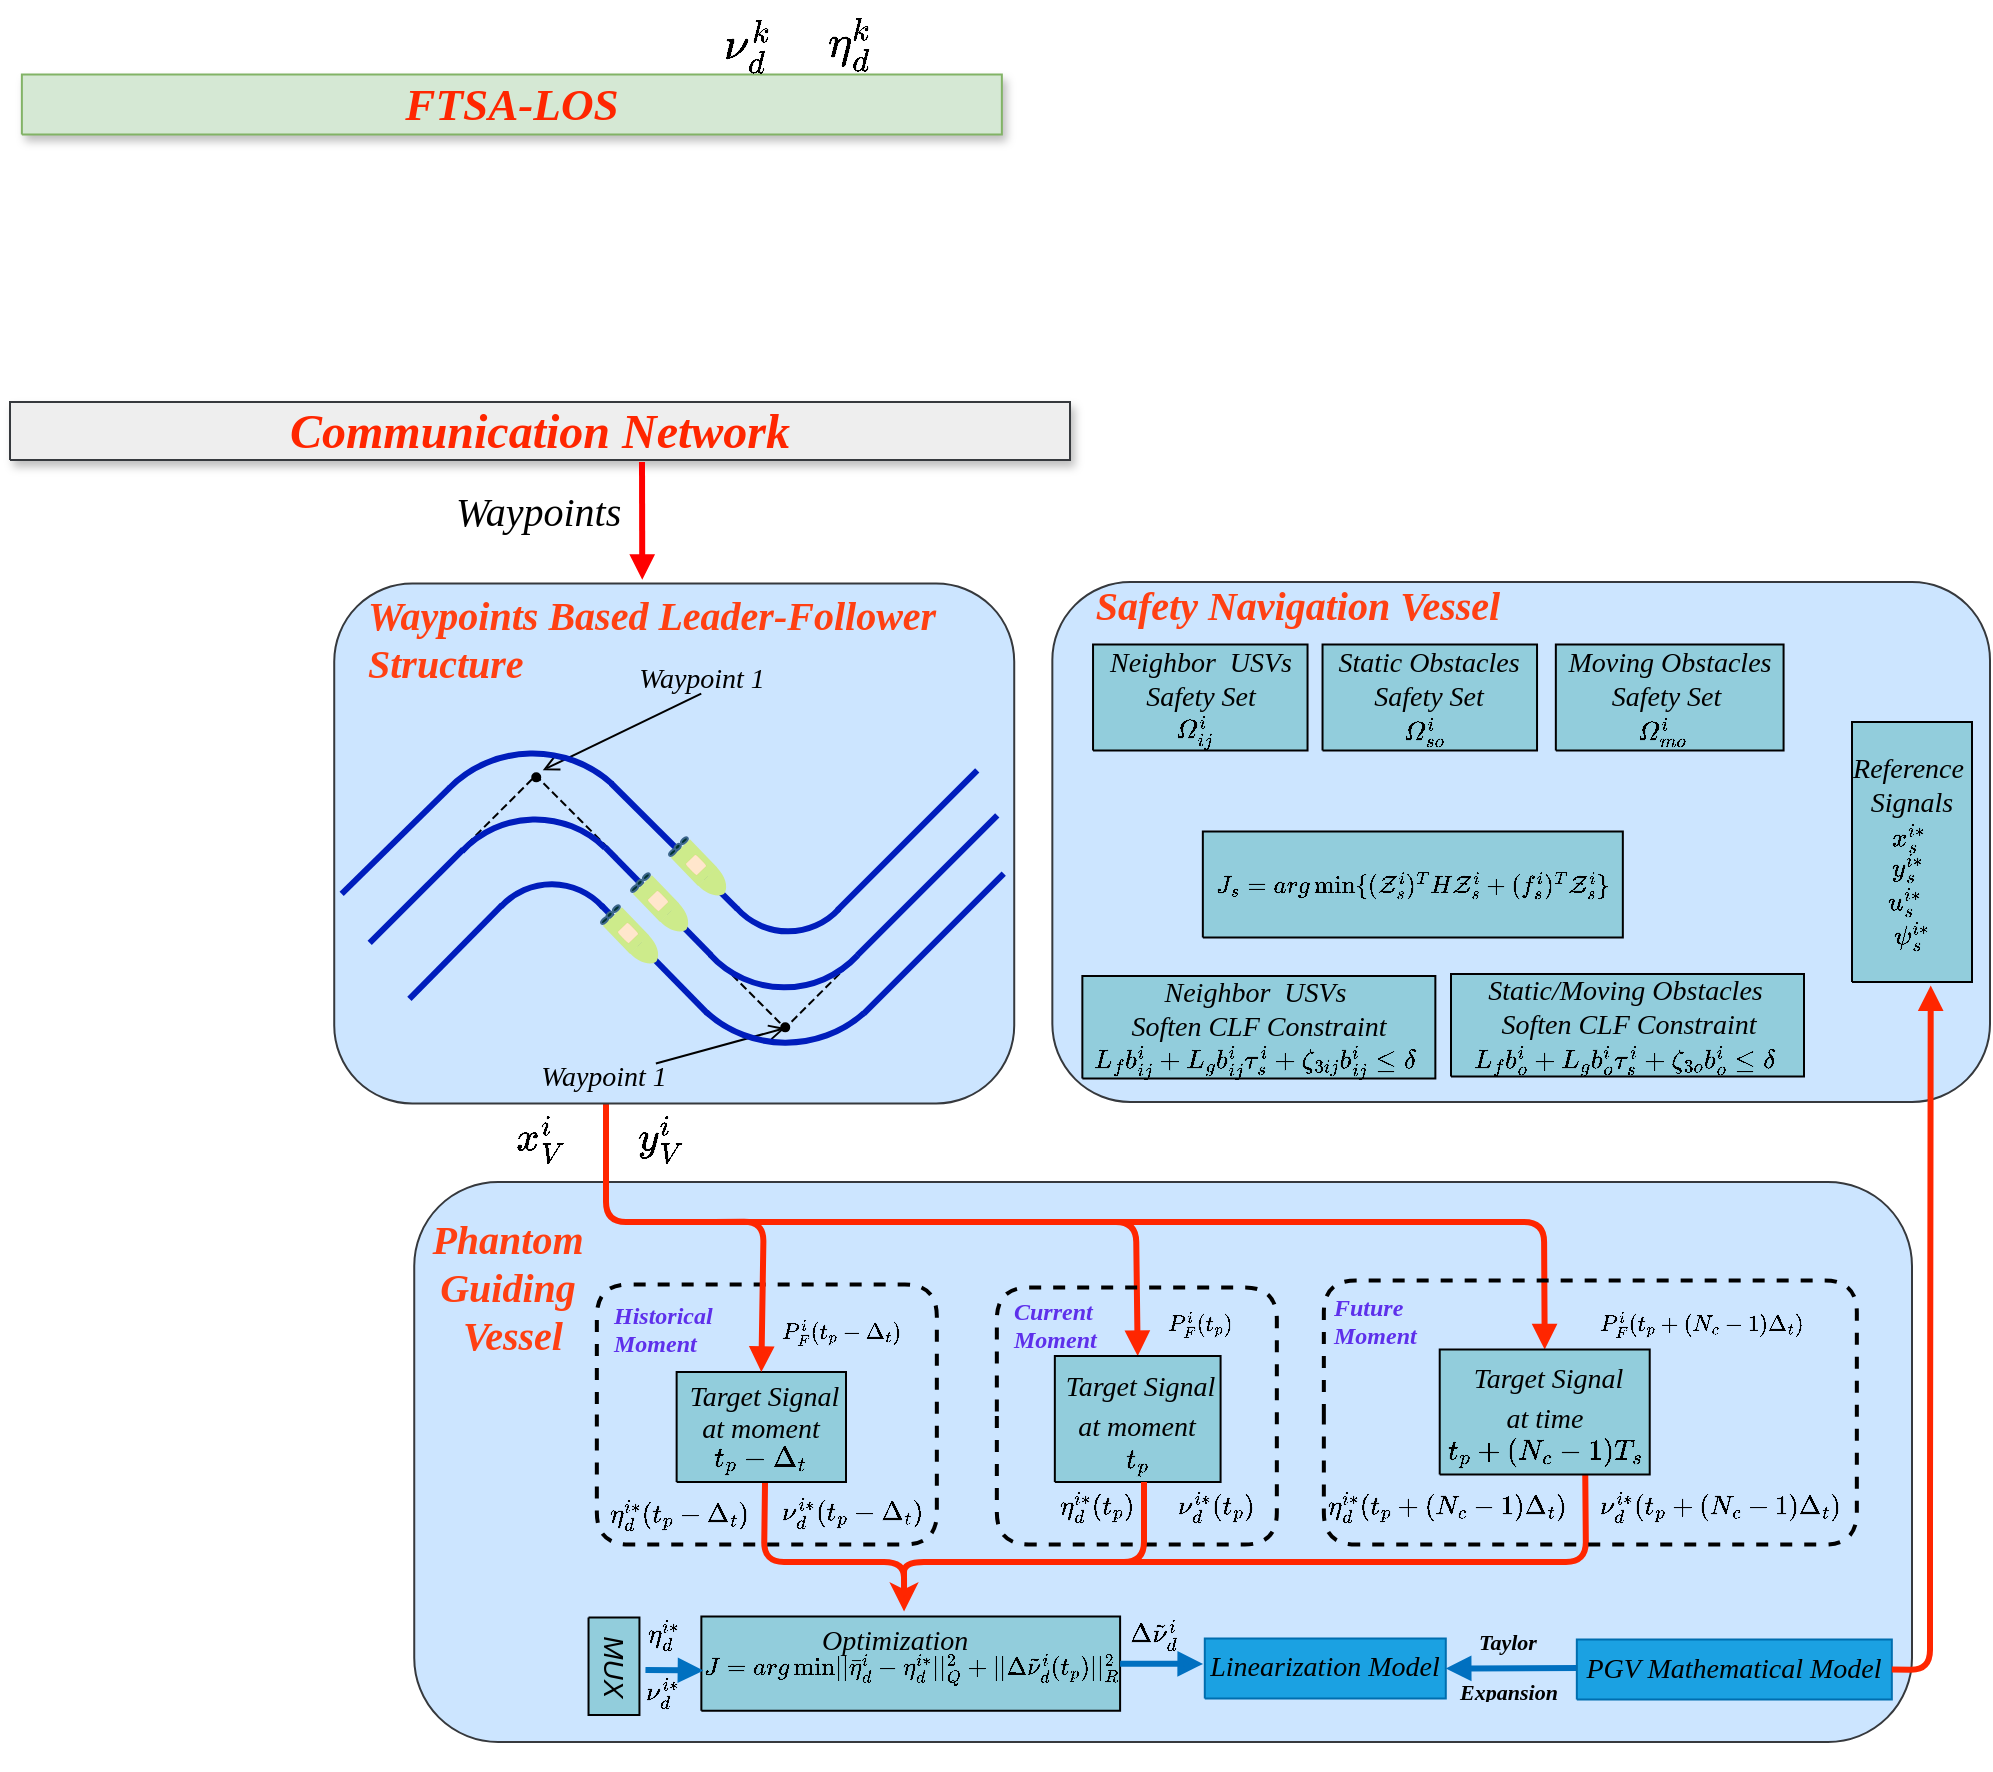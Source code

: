 <mxfile version="28.0.4">
  <diagram name="第 1 页" id="_BpTFwBMnMP1yOmXMjdr">
    <mxGraphModel dx="794" dy="-484" grid="1" gridSize="10" guides="1" tooltips="1" connect="1" arrows="1" fold="1" page="1" pageScale="1" pageWidth="827" pageHeight="1169" math="1" shadow="0">
      <root>
        <mxCell id="0" />
        <mxCell id="1" parent="0" />
        <mxCell id="GamXYhBfgSXfClp50BhV-254" value="" style="rounded=1;whiteSpace=wrap;html=1;fillColor=#cce5ff;strokeColor=#36393d;" vertex="1" parent="1">
          <mxGeometry x="561.17" y="1500" width="468.83" height="260" as="geometry" />
        </mxCell>
        <UserObject label="&lt;div style=&quot;font-size: 1px&quot;&gt;&lt;font style=&quot;font-size: 22.58px; font-family: &amp;quot;Times New Roman&amp;quot;; direction: ltr; letter-spacing: 0px; line-height: 120%; opacity: 1;&quot;&gt;&lt;i style=&quot;color: light-dark(rgb(255, 38, 0), rgb(237, 237, 237));&quot;&gt;&lt;b&gt;FTSA-LOS&lt;/b&gt;&lt;/i&gt;&lt;/font&gt;&lt;/div&gt;" tags="流程图" id="GamXYhBfgSXfClp50BhV-221">
          <mxCell style="verticalAlign=middle;align=center;overflow=width;vsdxID=288;rotation=0;fillColor=#d5e8d4;shape=stencil(nZBLDoAgDERP0z3SIyjew0SURgSD+Lu9kMZoXLhwN9O+tukAlrNpJg1SzDH4QW/URgNYgZTkjA4UkwJUgGXng+6DX1zLfmoymdXo17xh5zmRJ6Q42BWCfc2oJfdAr+Yv+AP9Cb7OJ3H/2JG1HNGz/84klThPVCc=);strokeColor=#82b366;shadow=1;spacingTop=-1;spacingBottom=-1;spacingLeft=-1;spacingRight=-1;points=[[1,0.5,0],[0.5,0.5,0],[0.5,0,0]];labelBackgroundColor=none;rounded=0;html=1;whiteSpace=wrap;" vertex="1" parent="1">
            <mxGeometry x="45.93" y="1246.24" width="490" height="30" as="geometry" />
          </mxCell>
        </UserObject>
        <mxCell id="GamXYhBfgSXfClp50BhV-222" value="&lt;span style=&quot;caret-color: rgb(237, 12, 12); color: rgb(0, 0, 0); font-family: &amp;quot;Times New Roman&amp;quot;; font-style: normal; font-variant-caps: normal; font-weight: 400; letter-spacing: normal; text-align: center; text-indent: 0px; text-transform: none; white-space: normal; word-spacing: 0px; -webkit-text-stroke-width: 0px; text-decoration: none; float: none; display: inline !important;&quot;&gt;&lt;font&gt;\(\nu_d^{k}\)&lt;/font&gt;&lt;/span&gt;" style="text;whiteSpace=wrap;html=1;fontSize=22;" vertex="1" parent="1">
          <mxGeometry x="394.93" y="1210.74" width="20" height="27" as="geometry" />
        </mxCell>
        <mxCell id="GamXYhBfgSXfClp50BhV-223" value="&lt;span style=&quot;caret-color: rgb(237, 12, 12); color: rgb(0, 0, 0); font-family: &amp;quot;Times New Roman&amp;quot;; font-style: normal; font-variant-caps: normal; font-weight: 400; letter-spacing: normal; text-align: center; text-indent: 0px; text-transform: none; white-space: normal; word-spacing: 0px; -webkit-text-stroke-width: 0px; text-decoration: none; float: none; display: inline !important;&quot;&gt;&lt;font&gt;\(\eta_d^{k}\)&lt;/font&gt;&lt;/span&gt;" style="text;whiteSpace=wrap;html=1;fontSize=22;" vertex="1" parent="1">
          <mxGeometry x="446.93" y="1209.74" width="20" height="27" as="geometry" />
        </mxCell>
        <UserObject label="&lt;font face=&quot;Times New Roman&quot;&gt;&lt;i&gt;&lt;span style=&quot;font-size: 14px; color: light-dark(rgb(0, 0, 0), rgb(255, 173, 173));&quot;&gt;Neighbor &amp;nbsp;USVs &amp;nbsp;Safety Set&amp;nbsp;&lt;/span&gt;&lt;/i&gt;&lt;/font&gt;&lt;div&gt;&lt;span style=&quot;caret-color: rgb(237, 12, 12); font-family: &amp;quot;Times New Roman&amp;quot;; font-size: 13px; font-weight: 700;&quot;&gt;\(\varOmega_{ij}^i\)&lt;/span&gt;&lt;font face=&quot;Times New Roman&quot;&gt;&lt;i&gt;&lt;span style=&quot;font-size: 14px; color: light-dark(rgb(0, 0, 0), rgb(255, 173, 173));&quot;&gt;&amp;nbsp;&amp;nbsp;&lt;/span&gt;&lt;/i&gt;&lt;/font&gt;&lt;/div&gt;" tags="流程图" id="GamXYhBfgSXfClp50BhV-231">
          <mxCell style="verticalAlign=middle;align=center;overflow=width;vsdxID=280;fillColor=#92cddc;gradientColor=none;shape=stencil(nZBLDoAgDERP0z3SIyjew0SURgSD+Lu9kMZoXLhwN9O+tukAlrNpJg1SzDH4QW/URgNYgZTkjA4UkwJUgGXng+6DX1zLfmoymdXo17xh5zmRJ6Q42BWCfc2oJfdAr+Yv+AP9Cb7OJ3H/2JG1HNGz/84klThPVCc=);strokeColor=#000000;spacingTop=-1;spacingBottom=-1;spacingLeft=-1;spacingRight=-1;points=[[1,0.5,0],[0.5,0.5,0],[0.5,0,0]];labelBackgroundColor=none;rounded=0;html=1;whiteSpace=wrap;" vertex="1" parent="1">
            <mxGeometry x="581.52" y="1531.24" width="107.25" height="53" as="geometry" />
          </mxCell>
        </UserObject>
        <UserObject label="&lt;font face=&quot;Times New Roman&quot;&gt;&lt;i&gt;&lt;span style=&quot;font-size: 14px; color: light-dark(rgb(0, 0, 0), rgb(255, 173, 173));&quot;&gt;Static Obstacles Safety Set&lt;/span&gt;&lt;/i&gt;&lt;/font&gt;&lt;div&gt;&lt;font face=&quot;Times New Roman&quot;&gt;&lt;i&gt;&lt;span style=&quot;font-size: 14px; color: light-dark(rgb(0, 0, 0), rgb(255, 173, 173));&quot;&gt;&amp;nbsp;&lt;/span&gt;&lt;/i&gt;&lt;/font&gt;&lt;span style=&quot;caret-color: rgb(237, 12, 12); font-family: &amp;quot;Times New Roman&amp;quot;; font-size: 13px; font-weight: 700;&quot;&gt;\(\varOmega_{so}^i\)&lt;/span&gt;&lt;font face=&quot;Times New Roman&quot;&gt;&lt;i&gt;&lt;span style=&quot;font-size: 14px; color: light-dark(rgb(0, 0, 0), rgb(255, 173, 173));&quot;&gt;&amp;nbsp;&amp;nbsp;&lt;/span&gt;&lt;/i&gt;&lt;/font&gt;&lt;/div&gt;" tags="流程图" id="GamXYhBfgSXfClp50BhV-232">
          <mxCell style="verticalAlign=middle;align=center;overflow=width;vsdxID=280;fillColor=#92cddc;gradientColor=none;shape=stencil(nZBLDoAgDERP0z3SIyjew0SURgSD+Lu9kMZoXLhwN9O+tukAlrNpJg1SzDH4QW/URgNYgZTkjA4UkwJUgGXng+6DX1zLfmoymdXo17xh5zmRJ6Q42BWCfc2oJfdAr+Yv+AP9Cb7OJ3H/2JG1HNGz/84klThPVCc=);strokeColor=#000000;spacingTop=-1;spacingBottom=-1;spacingLeft=-1;spacingRight=-1;points=[[1,0.5,0],[0.5,0.5,0],[0.5,0,0]];labelBackgroundColor=none;rounded=0;html=1;whiteSpace=wrap;" vertex="1" parent="1">
            <mxGeometry x="696.27" y="1531.24" width="107.25" height="53" as="geometry" />
          </mxCell>
        </UserObject>
        <UserObject label="&lt;font face=&quot;Times New Roman&quot;&gt;&lt;i&gt;&lt;span style=&quot;font-size: 14px; color: light-dark(rgb(0, 0, 0), rgb(255, 173, 173));&quot;&gt;Moving Obstacles Safety Set&amp;nbsp;&lt;/span&gt;&lt;/i&gt;&lt;/font&gt;&lt;div&gt;&lt;span style=&quot;caret-color: rgb(237, 12, 12); font-family: &amp;quot;Times New Roman&amp;quot;; font-size: 13px; font-weight: 700;&quot;&gt;\(\varOmega_{mo}^i\)&lt;/span&gt;&lt;font face=&quot;Times New Roman&quot;&gt;&lt;i&gt;&lt;span style=&quot;font-size: 14px; color: light-dark(rgb(0, 0, 0), rgb(255, 173, 173));&quot;&gt;&amp;nbsp;&amp;nbsp;&lt;/span&gt;&lt;/i&gt;&lt;/font&gt;&lt;/div&gt;" tags="流程图" id="GamXYhBfgSXfClp50BhV-233">
          <mxCell style="verticalAlign=middle;align=center;overflow=width;vsdxID=280;fillColor=#92cddc;gradientColor=none;shape=stencil(nZBLDoAgDERP0z3SIyjew0SURgSD+Lu9kMZoXLhwN9O+tukAlrNpJg1SzDH4QW/URgNYgZTkjA4UkwJUgGXng+6DX1zLfmoymdXo17xh5zmRJ6Q42BWCfc2oJfdAr+Yv+AP9Cb7OJ3H/2JG1HNGz/84klThPVCc=);strokeColor=#000000;spacingTop=-1;spacingBottom=-1;spacingLeft=-1;spacingRight=-1;points=[[1,0.5,0],[0.5,0.5,0],[0.5,0,0]];labelBackgroundColor=none;rounded=0;html=1;whiteSpace=wrap;" vertex="1" parent="1">
            <mxGeometry x="812.92" y="1531.24" width="113.87" height="53" as="geometry" />
          </mxCell>
        </UserObject>
        <UserObject label="&lt;span style=&quot;color: rgb(0, 0, 0);&quot;&gt;&lt;font style=&quot;font-size: 14px;&quot; face=&quot;Times New Roman&quot;&gt;&lt;i&gt;Reference&amp;nbsp;&lt;/i&gt;&lt;/font&gt;&lt;/span&gt;&lt;div&gt;&lt;span style=&quot;color: rgb(0, 0, 0);&quot;&gt;&lt;font style=&quot;font-size: 14px;&quot; face=&quot;Times New Roman&quot;&gt;&lt;i&gt;Signals&lt;/i&gt;&lt;/font&gt;&lt;/span&gt;&lt;div&gt;&lt;span style=&quot;caret-color: rgb(237, 12, 12); font-family: &amp;quot;Times New Roman&amp;quot;; font-size: 13px; font-weight: 700;&quot;&gt;\(x_{s}^{i\ast}\)&amp;nbsp;&lt;/span&gt;&lt;/div&gt;&lt;div&gt;&lt;font face=&quot;Times New Roman&quot;&gt;&lt;i&gt;&lt;span style=&quot;font-size: 14px;&quot;&gt;&amp;nbsp;&lt;/span&gt;&lt;/i&gt;&lt;/font&gt;&lt;span style=&quot;caret-color: rgb(237, 12, 12); font-family: &amp;quot;Times New Roman&amp;quot;; font-size: 13px; font-weight: 700;&quot;&gt;\(y_{s}^{i\ast}\)&amp;nbsp;&lt;/span&gt;&lt;font face=&quot;Times New Roman&quot;&gt;&lt;i&gt;&lt;span style=&quot;font-size: 14px;&quot;&gt;&amp;nbsp;&lt;/span&gt;&lt;/i&gt;&lt;/font&gt;&lt;/div&gt;&lt;div&gt;&lt;span style=&quot;caret-color: rgb(237, 12, 12); font-family: &amp;quot;Times New Roman&amp;quot;; font-size: 13px; font-weight: 700;&quot;&gt;\(u_{s}^{i\ast}\)&amp;nbsp;&lt;/span&gt;&lt;font face=&quot;Times New Roman&quot;&gt;&lt;i&gt;&lt;span style=&quot;font-size: 14px;&quot;&gt;&amp;nbsp;&lt;/span&gt;&lt;/i&gt;&lt;/font&gt;&lt;/div&gt;&lt;div&gt;&lt;span style=&quot;caret-color: rgb(237, 12, 12); font-family: &amp;quot;Times New Roman&amp;quot;; font-size: 13px; font-weight: 700;&quot;&gt;\(\psi_{s}^{i\ast}\)&lt;/span&gt;&lt;/div&gt;&lt;/div&gt;" tags="流程图" id="GamXYhBfgSXfClp50BhV-235">
          <mxCell style="verticalAlign=middle;align=center;overflow=width;vsdxID=280;fillColor=#92cddc;gradientColor=none;shape=stencil(nZBLDoAgDERP0z3SIyjew0SURgSD+Lu9kMZoXLhwN9O+tukAlrNpJg1SzDH4QW/URgNYgZTkjA4UkwJUgGXng+6DX1zLfmoymdXo17xh5zmRJ6Q42BWCfc2oJfdAr+Yv+AP9Cb7OJ3H/2JG1HNGz/84klThPVCc=);strokeColor=#000000;spacingTop=-1;spacingBottom=-1;spacingLeft=-1;spacingRight=-1;points=[[1,0.5,0],[0.5,0.5,0],[0.5,0,0]];labelBackgroundColor=none;rounded=0;html=1;whiteSpace=wrap;" vertex="1" parent="1">
            <mxGeometry x="961" y="1570" width="60" height="130" as="geometry" />
          </mxCell>
        </UserObject>
        <UserObject label="&lt;i style=&quot;font-family: &amp;quot;Times New Roman&amp;quot;;&quot;&gt;&lt;span style=&quot;font-size: 14px;&quot;&gt;Neighbor &amp;nbsp;USVs&amp;nbsp;&lt;/span&gt;&lt;/i&gt;&lt;div&gt;&lt;font style=&quot;font-size: 14px;&quot; face=&quot;Times New Roman&quot;&gt;&lt;i&gt;Soften CLF Constraint&lt;/i&gt;&lt;/font&gt;&lt;div&gt;&lt;font face=&quot;Times New Roman&quot;&gt;&lt;i&gt;&lt;span style=&quot;font-size: 14px; color: light-dark(rgb(0, 0, 0), rgb(255, 173, 173));&quot;&gt;&amp;nbsp;&lt;/span&gt;&lt;/i&gt;&lt;/font&gt;&lt;span style=&quot;caret-color: rgb(237, 12, 12); font-family: &amp;quot;Times New Roman&amp;quot;; font-size: 13px; font-weight: 700;&quot;&gt;\(L_f b_{ij}^i + L_{g} b_{ij}^i \tau_{s}^i + \zeta_{3ij} b_{ij}^i \leq \delta \)&lt;/span&gt;&lt;font face=&quot;Times New Roman&quot;&gt;&lt;i&gt;&lt;span style=&quot;font-size: 14px; color: light-dark(rgb(0, 0, 0), rgb(255, 173, 173));&quot;&gt;&amp;nbsp;&amp;nbsp;&lt;/span&gt;&lt;/i&gt;&lt;/font&gt;&lt;/div&gt;&lt;/div&gt;" tags="流程图" id="GamXYhBfgSXfClp50BhV-249">
          <mxCell style="verticalAlign=middle;align=center;overflow=width;vsdxID=280;fillColor=#92cddc;gradientColor=none;shape=stencil(nZBLDoAgDERP0z3SIyjew0SURgSD+Lu9kMZoXLhwN9O+tukAlrNpJg1SzDH4QW/URgNYgZTkjA4UkwJUgGXng+6DX1zLfmoymdXo17xh5zmRJ6Q42BWCfc2oJfdAr+Yv+AP9Cb7OJ3H/2JG1HNGz/84klThPVCc=);strokeColor=#000000;spacingTop=-1;spacingBottom=-1;spacingLeft=-1;spacingRight=-1;points=[[1,0.5,0],[0.5,0.5,0],[0.5,0,0]];labelBackgroundColor=none;rounded=0;html=1;whiteSpace=wrap;" vertex="1" parent="1">
            <mxGeometry x="576.18" y="1697" width="176.5" height="51.25" as="geometry" />
          </mxCell>
        </UserObject>
        <UserObject label="&lt;span style=&quot;font-family: &amp;quot;Times New Roman&amp;quot;; font-weight: 700;&quot;&gt;\(J_s={\mathop{arg\min}}\{(\mathcal{Z}_s^i)^T H \mathcal{Z}_s^i +(f_s^i)^T \mathcal{Z}_s^i\}\)&lt;/span&gt;" tags="流程图" id="GamXYhBfgSXfClp50BhV-251">
          <mxCell style="verticalAlign=middle;align=center;overflow=width;vsdxID=280;fillColor=#92cddc;gradientColor=none;shape=stencil(nZBLDoAgDERP0z3SIyjew0SURgSD+Lu9kMZoXLhwN9O+tukAlrNpJg1SzDH4QW/URgNYgZTkjA4UkwJUgGXng+6DX1zLfmoymdXo17xh5zmRJ6Q42BWCfc2oJfdAr+Yv+AP9Cb7OJ3H/2JG1HNGz/84klThPVCc=);strokeColor=#000000;spacingTop=-1;spacingBottom=-1;spacingLeft=-1;spacingRight=-1;points=[[1,0.5,0],[0.5,0.5,0],[0.5,0,0]];labelBackgroundColor=none;rounded=0;html=1;whiteSpace=wrap;" vertex="1" parent="1">
            <mxGeometry x="636.42" y="1624.75" width="210" height="53" as="geometry" />
          </mxCell>
        </UserObject>
        <UserObject label="&lt;i style=&quot;font-family: &amp;quot;Times New Roman&amp;quot;;&quot;&gt;&lt;span style=&quot;font-size: 14px;&quot;&gt;Static/Moving Obstacles&lt;/span&gt;&lt;/i&gt;&lt;i style=&quot;font-family: &amp;quot;Times New Roman&amp;quot;;&quot;&gt;&lt;span style=&quot;font-size: 14px;&quot;&gt;&amp;nbsp;&lt;/span&gt;&lt;/i&gt;&lt;div&gt;&lt;font style=&quot;font-size: 14px;&quot; face=&quot;Times New Roman&quot;&gt;&lt;i&gt;Soften CLF Constraint&lt;/i&gt;&lt;/font&gt;&lt;div&gt;&lt;font face=&quot;Times New Roman&quot;&gt;&lt;i&gt;&lt;span style=&quot;font-size: 14px; color: light-dark(rgb(0, 0, 0), rgb(255, 173, 173));&quot;&gt;&amp;nbsp;&lt;/span&gt;&lt;/i&gt;&lt;/font&gt;&lt;span style=&quot;caret-color: rgb(237, 12, 12); font-family: &amp;quot;Times New Roman&amp;quot;; font-size: 13px; font-weight: 700;&quot;&gt;\(L_f b_{o}^i + L_{g} b_{o}^i \tau_{s}^i + \zeta_{3o} b_{o}^i \leq \delta \)&lt;/span&gt;&lt;font face=&quot;Times New Roman&quot;&gt;&lt;i&gt;&lt;span style=&quot;font-size: 14px; color: light-dark(rgb(0, 0, 0), rgb(255, 173, 173));&quot;&gt;&amp;nbsp;&amp;nbsp;&lt;/span&gt;&lt;/i&gt;&lt;/font&gt;&lt;/div&gt;&lt;/div&gt;" tags="流程图" id="GamXYhBfgSXfClp50BhV-253">
          <mxCell style="verticalAlign=middle;align=center;overflow=width;vsdxID=280;fillColor=#92cddc;gradientColor=none;shape=stencil(nZBLDoAgDERP0z3SIyjew0SURgSD+Lu9kMZoXLhwN9O+tukAlrNpJg1SzDH4QW/URgNYgZTkjA4UkwJUgGXng+6DX1zLfmoymdXo17xh5zmRJ6Q42BWCfc2oJfdAr+Yv+AP9Cb7OJ3H/2JG1HNGz/84klThPVCc=);strokeColor=#000000;spacingTop=-1;spacingBottom=-1;spacingLeft=-1;spacingRight=-1;points=[[1,0.5,0],[0.5,0.5,0],[0.5,0,0]];labelBackgroundColor=none;rounded=0;html=1;whiteSpace=wrap;" vertex="1" parent="1">
            <mxGeometry x="760.5" y="1696" width="176.5" height="51.25" as="geometry" />
          </mxCell>
        </UserObject>
        <mxCell id="GamXYhBfgSXfClp50BhV-257" value="" style="rounded=1;whiteSpace=wrap;html=1;fillColor=#cce5ff;strokeColor=#36393d;" vertex="1" parent="1">
          <mxGeometry x="242.12" y="1800" width="748.88" height="280" as="geometry" />
        </mxCell>
        <UserObject label="" tags="连接线" id="GamXYhBfgSXfClp50BhV-261">
          <mxCell style="vsdxID=250;edgeStyle=none;startArrow=none;endArrow=block;startSize=5;endSize=5;strokeWidth=3;strokeColor=#0070c0;spacingTop=0;spacingBottom=0;spacingLeft=0;spacingRight=0;verticalAlign=middle;html=1;labelBackgroundColor=#ffffff;rounded=0;entryX=1;entryY=0.5;entryDx=0;entryDy=0;entryPerimeter=0;exitX=0.011;exitY=0.473;exitDx=0;exitDy=0;exitPerimeter=0;" edge="1" parent="1" source="GamXYhBfgSXfClp50BhV-279" target="GamXYhBfgSXfClp50BhV-280">
            <mxGeometry relative="1" as="geometry">
              <Array as="points" />
              <mxPoint x="773.419" y="2038.54" as="sourcePoint" />
              <mxPoint x="773.769" y="2068.55" as="targetPoint" />
            </mxGeometry>
          </mxCell>
        </UserObject>
        <UserObject label="&lt;div&gt;&lt;font style=&quot;color: rgb(0, 0, 0); direction: ltr; letter-spacing: 0px; line-height: 120%; opacity: 1;&quot;&gt;&lt;font style=&quot;font-size: 11px;&quot;&gt;Taylor&lt;/font&gt;&lt;br&gt;&lt;/font&gt;&lt;/div&gt;" tags="背景" id="GamXYhBfgSXfClp50BhV-263">
          <mxCell style="verticalAlign=middle;align=center;overflow=width;vsdxID=252;fillColor=none;gradientColor=none;shape=stencil(nZBLDoAgDERP0z3SIyjew0SURgSD+Lu9kMZoXLhwN9O+tukAlrNpJg1SzDH4QW/URgNYgZTkjA4UkwJUgGXng+6DX1zLfmoymdXo17xh5zmRJ6Q42BWCfc2oJfdAr+Yv+AP9Cb7OJ3H/2JG1HNGz/84klThPVCc=);strokeColor=none;spacingTop=-1;spacingBottom=-1;spacingLeft=-1;spacingRight=-1;points=[];labelBackgroundColor=none;rounded=0;html=1;whiteSpace=wrap;fontFamily=Times New Roman;fontStyle=3" vertex="1" parent="1">
            <mxGeometry x="767.91" y="2021.75" width="42" height="16.5" as="geometry" />
          </mxCell>
        </UserObject>
        <UserObject label="" tags="连接线" id="GamXYhBfgSXfClp50BhV-264">
          <mxCell style="vsdxID=259;edgeStyle=none;startArrow=none;endArrow=block;startSize=5;endSize=5;strokeWidth=3;strokeColor=light-dark(#ff2600, #4cacf1);spacingTop=0;spacingBottom=0;spacingLeft=0;spacingRight=0;verticalAlign=middle;html=1;labelBackgroundColor=#FFFFFF;rounded=1;curved=0;entryX=0.5;entryY=0;entryDx=0;entryDy=0;entryPerimeter=0;" edge="1" parent="1" target="GamXYhBfgSXfClp50BhV-308">
            <mxGeometry relative="1" as="geometry">
              <mxPoint y="-1" as="offset" />
              <Array as="points">
                <mxPoint x="603" y="1820" />
              </Array>
              <mxPoint x="527" y="1820" as="sourcePoint" />
              <mxPoint x="685.744" y="1844.819" as="targetPoint" />
            </mxGeometry>
          </mxCell>
        </UserObject>
        <UserObject label="&lt;span style=&quot;caret-color: rgb(176, 0, 0); color: light-dark(rgb(0, 0, 0), rgb(255, 173, 173));&quot;&gt;&lt;font style=&quot;font-size: 11px;&quot;&gt;Expansion&lt;/font&gt;&lt;/span&gt;" tags="背景" id="GamXYhBfgSXfClp50BhV-268">
          <mxCell style="verticalAlign=middle;align=center;overflow=width;vsdxID=252;fillColor=none;gradientColor=none;shape=stencil(nZBLDoAgDERP0z3SIyjew0SURgSD+Lu9kMZoXLhwN9O+tukAlrNpJg1SzDH4QW/URgNYgZTkjA4UkwJUgGXng+6DX1zLfmoymdXo17xh5zmRJ6Q42BWCfc2oJfdAr+Yv+AP9Cb7OJ3H/2JG1HNGz/84klThPVCc=);strokeColor=none;spacingTop=-1;spacingBottom=-1;spacingLeft=-1;spacingRight=-1;points=[];labelBackgroundColor=none;rounded=0;html=1;whiteSpace=wrap;fontFamily=Times New Roman;fontStyle=3" vertex="1" parent="1">
            <mxGeometry x="762.91" y="2047.25" width="53" height="11.5" as="geometry" />
          </mxCell>
        </UserObject>
        <mxCell id="GamXYhBfgSXfClp50BhV-272" value="&lt;font style=&quot;font-size: 20px;&quot;&gt;Phantom&amp;nbsp;&lt;/font&gt;&lt;div&gt;&lt;font style=&quot;font-size: 20px;&quot;&gt;Guiding&amp;nbsp;&lt;/font&gt;&lt;/div&gt;&lt;div&gt;&lt;font style=&quot;font-size: 20px;&quot;&gt;Vessel&lt;/font&gt;&lt;/div&gt;" style="text;html=1;align=center;verticalAlign=middle;whiteSpace=wrap;rounded=0;fontFamily=Times New Roman;fontStyle=3;fontSize=14;fontColor=light-dark(#ff4013, #ededed);" vertex="1" parent="1">
          <mxGeometry x="239.12" y="1808.5" width="105.21" height="86.5" as="geometry" />
        </mxCell>
        <UserObject label="MUX&lt;div&gt;&lt;div&gt;&lt;/div&gt;&lt;/div&gt;" tags="流程图" id="GamXYhBfgSXfClp50BhV-273">
          <mxCell style="verticalAlign=middle;align=center;overflow=width;vsdxID=380;fillColor=#92cddc;gradientColor=none;shape=stencil(nZBLDoAgDERP0z3SIyjew0SURgSD+Lu9kMZoXLhwN9O+tukAlrNpJg1SzDH4QW/URgNYgZTkjA4UkwJUgGXng+6DX1zLfmoymdXo17xh5zmRJ6Q42BWCfc2oJfdAr+Yv+AP9Cb7OJ3H/2JG1HNGz/84klThPVCc=);strokeColor=#000000;spacingTop=-1;spacingBottom=-1;spacingLeft=-1;spacingRight=-1;points=[[1,0.5,0],[0.5,0.5,0],[0.5,0,0]];labelBackgroundColor=none;rounded=0;html=1;whiteSpace=wrap;rotation=90;fontSize=14;fontStyle=2" vertex="1" parent="1">
            <mxGeometry x="317.66" y="2029.41" width="48.67" height="25.46" as="geometry" />
          </mxCell>
        </UserObject>
        <mxCell id="GamXYhBfgSXfClp50BhV-274" value="&lt;span style=&quot;caret-color: rgb(237, 12, 12); color: rgb(0, 0, 0); font-family: &amp;quot;Times New Roman&amp;quot;; font-style: normal; font-variant-caps: normal; font-weight: 400; letter-spacing: normal; text-align: center; text-indent: 0px; text-transform: none; white-space: normal; word-spacing: 0px; -webkit-text-stroke-width: 0px; text-decoration: none; float: none; display: inline !important;&quot;&gt;&lt;font style=&quot;font-size: 13px;&quot;&gt;\(\eta_d^{i\ast}\)&lt;/font&gt;&lt;/span&gt;" style="text;whiteSpace=wrap;html=1;fontSize=19;" vertex="1" parent="1">
          <mxGeometry x="356.684" y="2005.54" width="20" height="27" as="geometry" />
        </mxCell>
        <mxCell id="GamXYhBfgSXfClp50BhV-275" value="&lt;span style=&quot;caret-color: rgb(237, 12, 12); color: rgb(0, 0, 0); font-family: &amp;quot;Times New Roman&amp;quot;; font-style: normal; font-variant-caps: normal; font-weight: 400; letter-spacing: normal; text-align: center; text-indent: 0px; text-transform: none; white-space: normal; word-spacing: 0px; -webkit-text-stroke-width: 0px; text-decoration: none; float: none; display: inline !important;&quot;&gt;&lt;font style=&quot;font-size: 13px;&quot;&gt;\(\nu_d^{i\ast}\)&lt;/font&gt;&lt;/span&gt;" style="text;whiteSpace=wrap;html=1;fontSize=19;" vertex="1" parent="1">
          <mxGeometry x="355.68" y="2035.25" width="20" height="31" as="geometry" />
        </mxCell>
        <UserObject label="&lt;div&gt;&lt;font style=&quot;color: rgb(0, 0, 0); direction: ltr; letter-spacing: 0px; line-height: 120%; opacity: 1;&quot;&gt;&lt;span style=&quot;caret-color: rgb(0, 0, 0); color: rgb(0, 0, 0);&quot;&gt;&lt;font style=&quot;font-size: 14px;&quot;&gt;&lt;span&gt;PGV Mathematical Model&lt;/span&gt;&lt;/font&gt;&lt;/span&gt;&lt;/font&gt;&lt;/div&gt;" tags="流程图" id="GamXYhBfgSXfClp50BhV-279">
          <mxCell style="verticalAlign=middle;align=center;overflow=width;vsdxID=320;shape=stencil(nZBLDoAgDERP0z3SIyjew0SURgSD+Lu9kMZoXLhwN9O+tukAlrNpJg1SzDH4QW/URgNYgZTkjA4UkwJUgGXng+6DX1zLfmoymdXo17xh5zmRJ6Q42BWCfc2oJfdAr+Yv+AP9Cb7OJ3H/2JG1HNGz/84klThPVCc=);spacingTop=-1;spacingBottom=-1;spacingLeft=-1;spacingRight=-1;points=[[1,0.5,0],[0.5,0.5,0],[0.5,0,0]];labelBackgroundColor=none;rounded=0;html=1;whiteSpace=wrap;fontFamily=Times New Roman;fontStyle=2;fillColor=#1ba1e2;fontColor=#ffffff;strokeColor=#006EAF;" vertex="1" parent="1">
            <mxGeometry x="823.414" y="2028.75" width="157.5" height="30" as="geometry" />
          </mxCell>
        </UserObject>
        <UserObject label="&lt;div&gt;&lt;font style=&quot;color: rgb(0, 0, 0); direction: ltr; letter-spacing: 0px; line-height: 120%; opacity: 1;&quot;&gt;&lt;span style=&quot;caret-color: rgb(0, 0, 0); color: rgb(0, 0, 0);&quot;&gt;&lt;font style=&quot;font-size: 14px;&quot;&gt;&lt;span&gt;Linearization Model&lt;/span&gt;&lt;/font&gt;&lt;/span&gt;&lt;/font&gt;&lt;/div&gt;" tags="流程图" id="GamXYhBfgSXfClp50BhV-280">
          <mxCell style="verticalAlign=middle;align=center;overflow=width;vsdxID=320;shape=stencil(nZBLDoAgDERP0z3SIyjew0SURgSD+Lu9kMZoXLhwN9O+tukAlrNpJg1SzDH4QW/URgNYgZTkjA4UkwJUgGXng+6DX1zLfmoymdXo17xh5zmRJ6Q42BWCfc2oJfdAr+Yv+AP9Cb7OJ3H/2JG1HNGz/84klThPVCc=);spacingTop=-1;spacingBottom=-1;spacingLeft=-1;spacingRight=-1;points=[[1,0.5,0],[0.5,0.5,0],[0.5,0,0]];labelBackgroundColor=none;rounded=0;html=1;whiteSpace=wrap;fontFamily=Times New Roman;fontStyle=2;fillColor=#1ba1e2;fontColor=#ffffff;strokeColor=#006EAF;" vertex="1" parent="1">
            <mxGeometry x="637.394" y="2028.25" width="120.5" height="30" as="geometry" />
          </mxCell>
        </UserObject>
        <UserObject label="" tags="连接线" id="GamXYhBfgSXfClp50BhV-288">
          <mxCell style="vsdxID=259;edgeStyle=none;startArrow=none;endArrow=block;startSize=5;endSize=5;strokeWidth=3;strokeColor=light-dark(#ff2600, #4cacf1);spacingTop=0;spacingBottom=0;spacingLeft=0;spacingRight=0;verticalAlign=middle;html=1;labelBackgroundColor=#FFFFFF;rounded=1;curved=0;entryX=0.5;entryY=0;entryDx=0;entryDy=0;entryPerimeter=0;" edge="1" parent="1" target="GamXYhBfgSXfClp50BhV-314">
            <mxGeometry relative="1" as="geometry">
              <mxPoint y="-1" as="offset" />
              <Array as="points">
                <mxPoint x="338" y="1820" />
                <mxPoint x="807" y="1820" />
              </Array>
              <mxPoint x="338" y="1740.09" as="sourcePoint" />
              <mxPoint x="489.184" y="1861.25" as="targetPoint" />
            </mxGeometry>
          </mxCell>
        </UserObject>
        <UserObject label="" tags="连接线" id="GamXYhBfgSXfClp50BhV-289">
          <mxCell style="vsdxID=259;edgeStyle=none;startArrow=none;endArrow=none;startSize=5;endSize=5;strokeWidth=3;strokeColor=light-dark(#ff2600, #4cacf1);spacingTop=0;spacingBottom=0;spacingLeft=0;spacingRight=0;verticalAlign=middle;html=1;labelBackgroundColor=#FFFFFF;rounded=1;curved=0;endFill=0;entryX=0.693;entryY=0.992;entryDx=0;entryDy=0;entryPerimeter=0;" edge="1" parent="1" target="GamXYhBfgSXfClp50BhV-314">
            <mxGeometry relative="1" as="geometry">
              <mxPoint y="-1" as="offset" />
              <Array as="points">
                <mxPoint x="828" y="1990" />
              </Array>
              <mxPoint x="597" y="1990" as="sourcePoint" />
              <mxPoint x="799.36" y="1924.5" as="targetPoint" />
            </mxGeometry>
          </mxCell>
        </UserObject>
        <UserObject label="" tags="连接线" id="GamXYhBfgSXfClp50BhV-290">
          <mxCell style="vsdxID=259;edgeStyle=none;startArrow=none;endArrow=classic;startSize=5;endSize=5;strokeWidth=3;strokeColor=light-dark(#ff2600, #4cacf1);spacingTop=0;spacingBottom=0;spacingLeft=0;spacingRight=0;verticalAlign=middle;html=1;labelBackgroundColor=#FFFFFF;rounded=1;curved=0;exitX=0.522;exitY=0.984;exitDx=0;exitDy=0;exitPerimeter=0;endFill=1;startFill=0;entryX=0.487;entryY=-0.004;entryDx=0;entryDy=0;entryPerimeter=0;" edge="1" parent="1" source="GamXYhBfgSXfClp50BhV-300" target="GamXYhBfgSXfClp50BhV-294">
            <mxGeometry relative="1" as="geometry">
              <mxPoint y="-1" as="offset" />
              <Array as="points">
                <mxPoint x="417" y="1990" />
                <mxPoint x="487" y="1990" />
              </Array>
              <mxPoint x="428.54" y="1996.66" as="sourcePoint" />
              <mxPoint x="571.22" y="2031.66" as="targetPoint" />
            </mxGeometry>
          </mxCell>
        </UserObject>
        <mxCell id="GamXYhBfgSXfClp50BhV-291" value="&lt;span style=&quot;caret-color: rgb(237, 12, 12); color: rgb(0, 0, 0); font-family: &amp;quot;Times New Roman&amp;quot;; font-style: normal; font-variant-caps: normal; font-weight: 400; letter-spacing: normal; text-align: center; text-indent: 0px; text-transform: none; white-space: normal; word-spacing: 0px; -webkit-text-stroke-width: 0px; text-decoration: none; float: none; display: inline !important;&quot;&gt;&lt;font style=&quot;font-size: 13px;&quot;&gt;\(\Delta\tilde{\nu}_d^{i}\)&lt;/font&gt;&lt;/span&gt;" style="text;whiteSpace=wrap;html=1;fontSize=19;" vertex="1" parent="1">
          <mxGeometry x="598.45" y="2005.66" width="20.81" height="24.75" as="geometry" />
        </mxCell>
        <mxCell id="GamXYhBfgSXfClp50BhV-292" value="&lt;div&gt;&lt;font style=&quot;font-family: &amp;quot;Times New Roman&amp;quot;; color: rgb(0, 0, 0); direction: ltr; letter-spacing: 0px; line-height: 120%; opacity: 1;&quot;&gt;&lt;br&gt;&lt;/font&gt;&lt;/div&gt;" style="verticalAlign=top;align=center;overflow=width;vsdxID=370;fillColor=#92cddc;gradientColor=none;shape=stencil(nZBLDoAgDERP0z3SIyjew0SURgSD+Lu9kMZoXLhwN9O+tukAlrNpJg1SzDH4QW/URgNYgZTkjA4UkwJUgGXng+6DX1zLfmoymdXo17xh5zmRJ6Q42BWCfc2oJfdAr+Yv+AP9Cb7OJ3H/2JG1HNGz/84klThPVCc=);strokeColor=#000000;spacingTop=-1;spacingBottom=-1;spacingLeft=-1;spacingRight=-1;points=[[1,0.5,0],[0.5,0.5,0],[0.5,0,0]];labelBackgroundColor=none;rounded=0;html=1;whiteSpace=wrap;" vertex="1" parent="1">
          <mxGeometry x="385.68" y="2017.23" width="209.369" height="47.205" as="geometry" />
        </mxCell>
        <mxCell id="GamXYhBfgSXfClp50BhV-293" value="&lt;div style=&quot;text-align: center;&quot;&gt;\(J={\mathop{arg\min}}||\bar{\eta}_d^i-\eta_d^{i\ast}||_Q^2+||\Delta \tilde{\nu}_{d}^i{(t_p)}||_R^2\)&lt;/div&gt;" style="text;whiteSpace=wrap;html=1;fontSize=12;fontFamily=Times New Roman;fontStyle=1" vertex="1" parent="1">
          <mxGeometry x="384.6" y="2028.41" width="198.35" height="24.845" as="geometry" />
        </mxCell>
        <mxCell id="GamXYhBfgSXfClp50BhV-294" value="&lt;i style=&quot;caret-color: rgb(0, 0, 0); color: rgb(0, 0, 0); font-family: &amp;quot;Times New Roman&amp;quot;; font-size: 14px; font-variant-caps: normal; font-weight: 400; letter-spacing: normal; orphans: auto; text-align: center; text-indent: 0px; text-transform: none; white-space: normal; widows: auto; word-spacing: 0px; -webkit-text-stroke-width: 0px; text-decoration: none;&quot;&gt;Optimization&lt;/i&gt;" style="text;whiteSpace=wrap;html=1;" vertex="1" parent="1">
          <mxGeometry x="444.094" y="2014.746" width="88.155" height="12.422" as="geometry" />
        </mxCell>
        <UserObject label="" tags="连接线" id="GamXYhBfgSXfClp50BhV-295">
          <mxCell style="vsdxID=250;edgeStyle=none;startArrow=none;endArrow=block;startSize=5;endSize=5;strokeWidth=3;strokeColor=#0070c0;spacingTop=0;spacingBottom=0;spacingLeft=0;spacingRight=0;verticalAlign=middle;html=1;labelBackgroundColor=#ffffff;rounded=0;entryX=-0.007;entryY=0.424;entryDx=0;entryDy=0;entryPerimeter=0;exitX=1;exitY=0.5;exitDx=0;exitDy=0;exitPerimeter=0;" edge="1" parent="1" source="GamXYhBfgSXfClp50BhV-292" target="GamXYhBfgSXfClp50BhV-280">
            <mxGeometry relative="1" as="geometry">
              <Array as="points" />
              <mxPoint x="605.009" y="2011.832" as="sourcePoint" />
              <mxPoint x="692.99" y="2047.26" as="targetPoint" />
            </mxGeometry>
          </mxCell>
        </UserObject>
        <UserObject label="" tags="连接线" id="GamXYhBfgSXfClp50BhV-297">
          <mxCell style="vsdxID=250;edgeStyle=none;startArrow=none;endArrow=block;startSize=5;endSize=5;strokeWidth=3;strokeColor=#0070c0;spacingTop=0;spacingBottom=0;spacingLeft=0;spacingRight=0;verticalAlign=middle;html=1;labelBackgroundColor=#ffffff;rounded=0;entryX=1.028;entryY=0.335;entryDx=0;entryDy=0;entryPerimeter=0;exitX=0.537;exitY=-0.118;exitDx=0;exitDy=0;exitPerimeter=0;" edge="1" parent="1" source="GamXYhBfgSXfClp50BhV-273">
            <mxGeometry relative="1" as="geometry">
              <Array as="points" />
              <mxPoint x="354.37" y="2045.219" as="sourcePoint" />
              <mxPoint x="386.684" y="2044.275" as="targetPoint" />
            </mxGeometry>
          </mxCell>
        </UserObject>
        <UserObject label="" tags="背景" id="GamXYhBfgSXfClp50BhV-299">
          <mxCell style="vsdxID=318;fillColor=none;shape=stencil(nZFLDsIwDERP4y0yiUBiXcoFOEFEDLEISZWm/E5PWhepdMGiWdkzz7Y0AV21zjQECtuc4pUebLMDvQelODhKnEsFugZdnWOiS4pdsNI3ppAKB4WszKx7WqFJpyO/adQ2q93P2wokW27x3l9/CotivcZJlP4gqOcwQb/mIvgPuhCcnS/FkI8kx95LvFN/nmeR5C90/QE=);dashed=1;strokeColor=#000000;strokeWidth=2;points=[[1,0.5,0],[0.5,0,0],[0.5,0.5,0],[0.5,0.5,0]];labelBackgroundColor=none;rounded=1;html=1;whiteSpace=wrap;fontColor=#ffffff;" vertex="1" parent="1">
            <mxGeometry x="333.42" y="1851.25" width="170" height="130" as="geometry" />
          </mxCell>
        </UserObject>
        <UserObject label="&lt;div&gt;&lt;span style=&quot;color: rgb(0, 0, 0);&quot;&gt;&lt;font face=&quot;Times New Roman&quot; style=&quot;font-size: 14px;&quot;&gt;&lt;i&gt;&lt;font style=&quot;direction: ltr; letter-spacing: 0px; line-height: 120%; opacity: 1; color: rgb(0, 0, 0);&quot;&gt;&amp;nbsp;&lt;/font&gt;&lt;font style=&quot;direction: ltr; letter-spacing: 0px; line-height: 120%; opacity: 1; color: rgb(0, 0, 0);&quot;&gt;Target&lt;/font&gt;&lt;font style=&quot;direction: ltr; letter-spacing: 0px; line-height: 120%; opacity: 1; color: rgb(0, 0, 0);&quot;&gt; &lt;/font&gt;&lt;font style=&quot;direction: ltr; letter-spacing: 0px; line-height: 120%; opacity: 1; color: rgb(0, 0, 0);&quot;&gt;&lt;font&gt;Signal&lt;/font&gt;&lt;br&gt;&lt;/font&gt;&lt;/i&gt;&lt;/font&gt;&lt;/span&gt;&lt;/div&gt;&lt;div&gt;&lt;font style=&quot;direction: ltr; letter-spacing: 0px; line-height: 120%; opacity: 1; color: rgb(0, 0, 0);&quot;&gt;&lt;span style=&quot;caret-color: rgb(237, 12, 12); color: rgb(0, 0, 0);&quot;&gt;&lt;font face=&quot;Times New Roman&quot; style=&quot;font-size: 14px;&quot;&gt;&lt;i&gt;at moment&lt;/i&gt;&lt;/font&gt;&lt;/span&gt;&lt;/font&gt;&lt;/div&gt;&lt;div&gt;&lt;font style=&quot;direction: ltr; letter-spacing: 0px; line-height: 120%; opacity: 1; color: rgb(0, 0, 0);&quot;&gt;&lt;span style=&quot;caret-color: rgb(237, 12, 12); color: rgb(0, 0, 0);&quot;&gt;&lt;font face=&quot;Times New Roman&quot; style=&quot;font-size: 14px;&quot;&gt;&lt;i&gt;\(t_p-\Delta_t\)&lt;/i&gt;&lt;/font&gt;&lt;/span&gt;&lt;/font&gt;&lt;/div&gt;" tags="流程图" id="GamXYhBfgSXfClp50BhV-300">
          <mxCell style="verticalAlign=middle;align=center;overflow=width;vsdxID=280;fillColor=#92cddc;gradientColor=none;shape=stencil(nZBLDoAgDERP0z3SIyjew0SURgSD+Lu9kMZoXLhwN9O+tukAlrNpJg1SzDH4QW/URgNYgZTkjA4UkwJUgGXng+6DX1zLfmoymdXo17xh5zmRJ6Q42BWCfc2oJfdAr+Yv+AP9Cb7OJ3H/2JG1HNGz/84klThPVCc=);strokeColor=#000000;spacingTop=-1;spacingBottom=-1;spacingLeft=-1;spacingRight=-1;points=[[1,0.5,0],[0.5,0.5,0],[0.5,0,0]];labelBackgroundColor=none;rounded=0;html=1;whiteSpace=wrap;" vertex="1" parent="1">
            <mxGeometry x="373.32" y="1895" width="84.68" height="55" as="geometry" />
          </mxCell>
        </UserObject>
        <mxCell id="GamXYhBfgSXfClp50BhV-301" value="&lt;span style=&quot;caret-color: rgb(237, 12, 12); color: rgb(0, 0, 0); font-family: &amp;quot;Times New Roman&amp;quot;; font-style: normal; font-variant-caps: normal; letter-spacing: normal; text-align: center; text-indent: 0px; text-transform: none; white-space: normal; word-spacing: 0px; -webkit-text-stroke-width: 0px; text-decoration: none; float: none; display: inline !important;&quot;&gt;&lt;font&gt;\(P_F^i(t_p-\Delta_t)\)&lt;/font&gt;&lt;/span&gt;" style="text;whiteSpace=wrap;html=1;fontSize=11;fontStyle=1" vertex="1" parent="1">
          <mxGeometry x="424.42" y="1861.25" width="73.25" height="30" as="geometry" />
        </mxCell>
        <mxCell id="GamXYhBfgSXfClp50BhV-302" value="Historical&#xa;Moment" style="text;whiteSpace=wrap;fontStyle=3;fontFamily=Times New Roman;fontColor=light-dark(#5e30eb, #ededed);" vertex="1" parent="1">
          <mxGeometry x="339.98" y="1852.75" width="53.44" height="35" as="geometry" />
        </mxCell>
        <mxCell id="GamXYhBfgSXfClp50BhV-303" value="&lt;span style=&quot;caret-color: rgb(237, 12, 12); color: rgb(0, 0, 0); font-family: &amp;quot;Times New Roman&amp;quot;; font-style: normal; font-variant-caps: normal; letter-spacing: normal; text-align: center; text-indent: 0px; text-transform: none; white-space: normal; word-spacing: 0px; -webkit-text-stroke-width: 0px; text-decoration: none; float: none; display: inline !important;&quot;&gt;&lt;font&gt;\(\eta_d^{i\ast}(t_p-\Delta_t)\)&lt;/font&gt;&lt;/span&gt;" style="text;whiteSpace=wrap;html=1;fontSize=13;fontStyle=1" vertex="1" parent="1">
          <mxGeometry x="337.976" y="1951.25" width="71.38" height="27" as="geometry" />
        </mxCell>
        <mxCell id="GamXYhBfgSXfClp50BhV-304" value="&lt;span style=&quot;caret-color: rgb(237, 12, 12); color: rgb(0, 0, 0); font-family: &amp;quot;Times New Roman&amp;quot;; font-style: normal; font-variant-caps: normal; letter-spacing: normal; text-align: center; text-indent: 0px; text-transform: none; white-space: normal; word-spacing: 0px; -webkit-text-stroke-width: 0px; text-decoration: none; float: none; display: inline !important;&quot;&gt;&lt;font&gt;\(\nu_d^{i\ast}(t_p-\Delta_t)\)&lt;/font&gt;&lt;/span&gt;" style="text;whiteSpace=wrap;html=1;fontSize=13;fontStyle=1" vertex="1" parent="1">
          <mxGeometry x="424.416" y="1950" width="81.75" height="29.5" as="geometry" />
        </mxCell>
        <UserObject label="" tags="背景" id="GamXYhBfgSXfClp50BhV-307">
          <mxCell style="vsdxID=319;shape=stencil(nZFLDsIwDERP4y0yiUBiXcoFOEFEDLEISZWm/E5PWhepdMGiWdkzz7Y0AV21zjQECtuc4pUebLMDvQelODhKnEsFugZdnWOiS4pdsNI3ppAKB4WszKx7WqFJpyO/adQ2q93P2wokW27x3l9/CotivcZJlP4gqOcwQb/mIvgPuhCcnS/FkI8kx95LvFN/nmeR5C90/QE=);dashed=1;strokeWidth=2;points=[[1,0.5,0],[0.5,0,0],[0.5,0.5,0],[0.5,0.5,0]];labelBackgroundColor=none;rounded=1;html=1;whiteSpace=wrap;fillColor=none;" vertex="1" parent="1">
            <mxGeometry x="533.42" y="1852.75" width="140" height="128.5" as="geometry" />
          </mxCell>
        </UserObject>
        <UserObject label="&lt;div&gt;&lt;font face=&quot;Times New Roman&quot; style=&quot;color: rgb(0, 0, 0); direction: ltr; letter-spacing: 0px; line-height: 120%; opacity: 1; font-size: 14px;&quot;&gt;&lt;i&gt;&lt;div style=&quot;caret-color: rgb(0, 0, 0); color: rgb(0, 0, 0);&quot;&gt;&lt;span style=&quot;color: rgb(0, 0, 0);&quot;&gt;&lt;font style=&quot;direction: ltr; letter-spacing: 0px; line-height: 23.712px; opacity: 1; color: rgb(0, 0, 0);&quot;&gt;&amp;nbsp;&lt;/font&gt;&lt;font style=&quot;direction: ltr; letter-spacing: 0px; line-height: 21.6px; opacity: 1; color: rgb(0, 0, 0);&quot;&gt;Target&lt;/font&gt;&lt;font style=&quot;direction: ltr; letter-spacing: 0px; line-height: 23.712px; opacity: 1; color: rgb(0, 0, 0);&quot;&gt;&amp;nbsp;&lt;/font&gt;&lt;font style=&quot;direction: ltr; letter-spacing: 0px; line-height: 14.4px; opacity: 1; color: rgb(0, 0, 0);&quot;&gt;&lt;font&gt;Signal&lt;/font&gt;&lt;br&gt;&lt;/font&gt;&lt;/span&gt;&lt;/div&gt;&lt;div style=&quot;caret-color: rgb(0, 0, 0); color: rgb(0, 0, 0);&quot;&gt;&lt;font style=&quot;direction: ltr; letter-spacing: 0px; line-height: 14.4px; opacity: 1; color: rgb(0, 0, 0);&quot;&gt;&lt;span style=&quot;caret-color: rgb(237, 12, 12); color: rgb(0, 0, 0);&quot;&gt;&lt;font&gt;at moment&lt;/font&gt;&lt;/span&gt;&lt;/font&gt;&lt;/div&gt;&lt;div style=&quot;caret-color: rgb(0, 0, 0); color: rgb(0, 0, 0);&quot;&gt;&lt;font style=&quot;direction: ltr; letter-spacing: 0px; line-height: 14.4px; opacity: 1; color: rgb(0, 0, 0);&quot;&gt;&lt;span style=&quot;caret-color: rgb(237, 12, 12); color: rgb(0, 0, 0);&quot;&gt;&lt;font&gt;\(t_p\)&lt;/font&gt;&lt;/span&gt;&lt;/font&gt;&lt;/div&gt;&lt;/i&gt;&lt;/font&gt;&lt;/div&gt;" tags="流程图" id="GamXYhBfgSXfClp50BhV-308">
          <mxCell style="verticalAlign=middle;align=center;overflow=width;vsdxID=294;fillColor=#92cddc;gradientColor=none;shape=stencil(nZBLDoAgDERP0z3SIyjew0SURgSD+Lu9kMZoXLhwN9O+tukAlrNpJg1SzDH4QW/URgNYgZTkjA4UkwJUgGXng+6DX1zLfmoymdXo17xh5zmRJ6Q42BWCfc2oJfdAr+Yv+AP9Cb7OJ3H/2JG1HNGz/84klThPVCc=);strokeColor=#000000;spacingTop=-1;spacingBottom=-1;spacingLeft=-1;spacingRight=-1;points=[[1,0.5,0],[0.5,0.5,0],[0.5,0,0]];labelBackgroundColor=none;rounded=0;html=1;whiteSpace=wrap;" vertex="1" parent="1">
            <mxGeometry x="562.42" y="1887" width="82.87" height="63" as="geometry" />
          </mxCell>
        </UserObject>
        <mxCell id="GamXYhBfgSXfClp50BhV-309" value="&lt;span style=&quot;caret-color: rgb(237, 12, 12); color: rgb(0, 0, 0); font-family: &amp;quot;Times New Roman&amp;quot;; font-style: normal; font-variant-caps: normal; letter-spacing: normal; text-align: center; text-indent: 0px; text-transform: none; white-space: normal; word-spacing: 0px; -webkit-text-stroke-width: 0px; text-decoration: none; float: none; display: inline !important;&quot;&gt;&lt;font&gt;\(P_F^i(t_p)\)&lt;/font&gt;&lt;/span&gt;" style="text;whiteSpace=wrap;html=1;fontSize=11;fontStyle=1" vertex="1" parent="1">
          <mxGeometry x="617.42" y="1857.25" width="50" height="28" as="geometry" />
        </mxCell>
        <mxCell id="GamXYhBfgSXfClp50BhV-310" value="Current &#xa;Moment" style="text;whiteSpace=wrap;fontStyle=3;fontFamily=Times New Roman;fontColor=light-dark(#5e30eb, #ededed);" vertex="1" parent="1">
          <mxGeometry x="539.74" y="1851.25" width="53.68" height="40" as="geometry" />
        </mxCell>
        <mxCell id="GamXYhBfgSXfClp50BhV-311" value="&lt;span style=&quot;caret-color: rgb(237, 12, 12); color: rgb(0, 0, 0); font-family: &amp;quot;Times New Roman&amp;quot;; font-style: normal; font-variant-caps: normal; letter-spacing: normal; text-align: center; text-indent: 0px; text-transform: none; white-space: normal; word-spacing: 0px; -webkit-text-stroke-width: 0px; text-decoration: none; float: none; display: inline !important;&quot;&gt;&lt;font&gt;\(\eta_d^{i\ast}(t_p)\)&lt;/font&gt;&lt;/span&gt;" style="text;whiteSpace=wrap;html=1;fontSize=13;fontStyle=1" vertex="1" parent="1">
          <mxGeometry x="563.176" y="1947.25" width="50" height="31" as="geometry" />
        </mxCell>
        <mxCell id="GamXYhBfgSXfClp50BhV-312" value="&lt;span style=&quot;caret-color: rgb(237, 12, 12); color: rgb(0, 0, 0); font-family: &amp;quot;Times New Roman&amp;quot;; font-style: normal; font-variant-caps: normal; letter-spacing: normal; text-align: center; text-indent: 0px; text-transform: none; white-space: normal; word-spacing: 0px; -webkit-text-stroke-width: 0px; text-decoration: none; float: none; display: inline !important;&quot;&gt;&lt;font&gt;\(\nu_d^{i\ast}(t_p)\)&lt;/font&gt;&lt;/span&gt;" style="text;whiteSpace=wrap;html=1;fontSize=13;fontStyle=1" vertex="1" parent="1">
          <mxGeometry x="622.046" y="1947" width="40.75" height="37.5" as="geometry" />
        </mxCell>
        <UserObject label="" tags="背景" id="GamXYhBfgSXfClp50BhV-313">
          <mxCell style="vsdxID=373;shape=stencil(nZFLDsIwDERP4y0yiUBiXcoFOEFEDLEISZWm/E5PWhepdMGiWdkzz7Y0AV21zjQECtuc4pUebLMDvQelODhKnEsFugZdnWOiS4pdsNI3ppAKB4WszKx7WqFJpyO/adQ2q93P2wokW27x3l9/CotivcZJlP4gqOcwQb/mIvgPuhCcnS/FkI8kx95LvFN/nmeR5C90/QE=);dashed=1;strokeWidth=2;points=[[1,0.5,0],[0.5,0,0],[0.5,0.5,0],[0.5,0.5,0]];labelBackgroundColor=none;rounded=1;html=1;whiteSpace=wrap;fillColor=none;" vertex="1" parent="1">
            <mxGeometry x="696.92" y="1849.25" width="266.5" height="132" as="geometry" />
          </mxCell>
        </UserObject>
        <UserObject label="&lt;font face=&quot;Times New Roman&quot; style=&quot;color: rgb(0, 0, 0); direction: ltr; letter-spacing: 0px; line-height: 120%; opacity: 1; font-size: 14px;&quot;&gt;&lt;i&gt;&lt;div style=&quot;caret-color: rgb(0, 0, 0); color: rgb(0, 0, 0);&quot;&gt;&lt;span style=&quot;color: rgb(0, 0, 0);&quot;&gt;&lt;font style=&quot;direction: ltr; letter-spacing: 0px; line-height: 23.712px; opacity: 1; color: rgb(0, 0, 0);&quot;&gt;&amp;nbsp;&lt;/font&gt;&lt;font style=&quot;direction: ltr; letter-spacing: 0px; line-height: 21.6px; opacity: 1; color: rgb(0, 0, 0);&quot;&gt;Target&lt;/font&gt;&lt;font style=&quot;direction: ltr; letter-spacing: 0px; line-height: 23.712px; opacity: 1; color: rgb(0, 0, 0);&quot;&gt;&amp;nbsp;&lt;/font&gt;&lt;font style=&quot;direction: ltr; letter-spacing: 0px; line-height: 14.4px; opacity: 1; color: rgb(0, 0, 0);&quot;&gt;&lt;font&gt;Signal&lt;/font&gt;&lt;br&gt;&lt;/font&gt;&lt;/span&gt;&lt;/div&gt;&lt;div style=&quot;caret-color: rgb(0, 0, 0); color: rgb(0, 0, 0);&quot;&gt;&lt;font style=&quot;direction: ltr; letter-spacing: 0px; line-height: 14.4px; opacity: 1; color: rgb(0, 0, 0);&quot;&gt;&lt;span style=&quot;caret-color: rgb(237, 12, 12); color: rgb(0, 0, 0);&quot;&gt;&lt;font&gt;at time&lt;/font&gt;&lt;/span&gt;&lt;/font&gt;&lt;span style=&quot;caret-color: rgb(237, 12, 12); color: rgb(0, 0, 0); letter-spacing: 0px;&quot;&gt;\(t_p+(N_c-1)T_s\)&lt;/span&gt;&lt;/div&gt;&lt;/i&gt;&lt;/font&gt;" tags="流程图" id="GamXYhBfgSXfClp50BhV-314">
          <mxCell style="verticalAlign=middle;align=center;overflow=width;vsdxID=364;fillColor=#92cddc;gradientColor=none;shape=stencil(nZBLDoAgDERP0z3SIyjew0SURgSD+Lu9kMZoXLhwN9O+tukAlrNpJg1SzDH4QW/URgNYgZTkjA4UkwJUgGXng+6DX1zLfmoymdXo17xh5zmRJ6Q42BWCfc2oJfdAr+Yv+AP9Cb7OJ3H/2JG1HNGz/84klThPVCc=);strokeColor=#000000;spacingTop=-1;spacingBottom=-1;spacingLeft=-1;spacingRight=-1;points=[[1,0.5,0],[0.5,0.5,0],[0.5,0,0]];labelBackgroundColor=none;rounded=0;html=1;whiteSpace=wrap;fontSize=16;" vertex="1" parent="1">
            <mxGeometry x="754.86" y="1883.75" width="105" height="62.5" as="geometry" />
          </mxCell>
        </UserObject>
        <mxCell id="GamXYhBfgSXfClp50BhV-315" value="&lt;span style=&quot;caret-color: rgb(237, 12, 12); color: rgb(0, 0, 0); font-family: &amp;quot;Times New Roman&amp;quot;; font-style: normal; font-variant-caps: normal; letter-spacing: normal; text-align: center; text-indent: 0px; text-transform: none; white-space: normal; word-spacing: 0px; -webkit-text-stroke-width: 0px; text-decoration: none; float: none; display: inline !important;&quot;&gt;&lt;font&gt;\(P_F^i(t_p+(N_c-1)\Delta_t)\)&lt;/font&gt;&lt;/span&gt;" style="text;whiteSpace=wrap;html=1;fontSize=11;fontStyle=1" vertex="1" parent="1">
          <mxGeometry x="833.42" y="1857.25" width="97.75" height="20.75" as="geometry" />
        </mxCell>
        <mxCell id="GamXYhBfgSXfClp50BhV-316" value="Future&#xa;Moment" style="text;whiteSpace=wrap;fontStyle=3;fontFamily=Times New Roman;fontColor=light-dark(#5e30eb, #ededed);" vertex="1" parent="1">
          <mxGeometry x="700.36" y="1849.25" width="56.5" height="38.5" as="geometry" />
        </mxCell>
        <mxCell id="GamXYhBfgSXfClp50BhV-317" value="&lt;span style=&quot;caret-color: rgb(237, 12, 12); color: rgb(0, 0, 0); font-family: &amp;quot;Times New Roman&amp;quot;; font-style: normal; font-variant-caps: normal; letter-spacing: normal; text-align: center; text-indent: 0px; text-transform: none; white-space: normal; word-spacing: 0px; -webkit-text-stroke-width: 0px; text-decoration: none; float: none; display: inline !important;&quot;&gt;\(\eta_d^{i\ast}(t_p+(N_c-1)\Delta_t)\)&lt;/span&gt;" style="text;whiteSpace=wrap;html=1;fontSize=13;fontStyle=1" vertex="1" parent="1">
          <mxGeometry x="696.926" y="1947.25" width="98.5" height="29.25" as="geometry" />
        </mxCell>
        <mxCell id="GamXYhBfgSXfClp50BhV-318" value="&lt;span style=&quot;caret-color: rgb(237, 12, 12); color: rgb(0, 0, 0); font-family: &amp;quot;Times New Roman&amp;quot;; font-style: normal; font-variant-caps: normal; letter-spacing: normal; text-align: center; text-indent: 0px; text-transform: none; white-space: normal; word-spacing: 0px; -webkit-text-stroke-width: 0px; text-decoration: none; float: none; display: inline !important;&quot;&gt;\(\nu_d^{i\ast}(t_p+(N_c-1)\Delta_t)\)&lt;/span&gt;" style="text;whiteSpace=wrap;html=1;fontSize=13;fontStyle=1" vertex="1" parent="1">
          <mxGeometry x="833.416" y="1947" width="103.5" height="27.5" as="geometry" />
        </mxCell>
        <UserObject label="&lt;div&gt;&lt;font style=&quot;font-family: &amp;quot;Times New Roman&amp;quot;; direction: ltr; letter-spacing: 0px; line-height: 120%; opacity: 1; font-size: 24px; color: light-dark(rgb(255, 38, 0), rgb(237, 237, 237));&quot;&gt;&lt;b&gt;Communication Network&lt;/b&gt;&lt;/font&gt;&lt;font style=&quot;font-size: 22.58px; font-family: &amp;quot;Times New Roman&amp;quot;; color: rgb(0, 0, 0); direction: ltr; letter-spacing: 0px; line-height: 120%; opacity: 1;&quot;&gt;&lt;br&gt;&lt;/font&gt;&lt;/div&gt;" tags="流程图" id="GamXYhBfgSXfClp50BhV-321">
          <mxCell style="verticalAlign=middle;align=center;overflow=width;vsdxID=235;rotation=0;fillColor=#eeeeee;shape=stencil(nZBLDoAgDERP0z3SIyjew0SURgSD+Lu9kMZoXLhwN9O+tukAlrNpJg1SzDH4QW/URgNYgZTkjA4UkwJUgGXng+6DX1zLfmoymdXo17xh5zmRJ6Q42BWCfc2oJfdAr+Yv+AP9Cb7OJ3H/2JG1HNGz/84klThPVCc=);strokeColor=#36393d;shadow=1;spacingTop=-1;spacingBottom=-1;spacingLeft=-1;spacingRight=-1;points=[[1,0.5,0],[0.5,0.5,0],[0.5,0,0]];labelBackgroundColor=none;rounded=0;html=1;whiteSpace=wrap;fontStyle=2" vertex="1" parent="1">
            <mxGeometry x="40" y="1410" width="530" height="29" as="geometry" />
          </mxCell>
        </UserObject>
        <UserObject label="" tags="连接线" id="GamXYhBfgSXfClp50BhV-324">
          <mxCell style="vsdxID=374;edgeStyle=none;startArrow=none;endArrow=block;startSize=5;endSize=5;strokeWidth=3;strokeColor=#FF0000;spacingTop=0;spacingBottom=0;spacingLeft=0;spacingRight=0;verticalAlign=middle;html=1;labelBackgroundColor=#FFFFFF;rounded=0;entryX=0.453;entryY=-0.007;entryDx=0;entryDy=0;entryPerimeter=0;" edge="1" parent="1" target="GamXYhBfgSXfClp50BhV-329">
            <mxGeometry relative="1" as="geometry">
              <mxPoint x="-1" as="offset" />
              <Array as="points" />
              <mxPoint x="356" y="1440" as="sourcePoint" />
              <mxPoint x="356.62" y="1435.75" as="targetPoint" />
            </mxGeometry>
          </mxCell>
        </UserObject>
        <mxCell id="GamXYhBfgSXfClp50BhV-325" value="&lt;div style=&quot;text-align: center;&quot;&gt;&lt;font face=&quot;Times New Roman&quot;&gt;&lt;span style=&quot;caret-color: rgb(237, 12, 12);&quot;&gt;Waypoints&lt;/span&gt;&lt;/font&gt;&lt;/div&gt;" style="text;whiteSpace=wrap;html=1;fontSize=20;fontStyle=2;fontColor=#000000;" vertex="1" parent="1">
          <mxGeometry x="261.12" y="1445.75" width="87.75" height="30" as="geometry" />
        </mxCell>
        <mxCell id="GamXYhBfgSXfClp50BhV-326" value="" style="group" vertex="1" connectable="0" parent="1">
          <mxGeometry x="202.116" y="1475.754" width="340" height="304.996" as="geometry" />
        </mxCell>
        <mxCell id="GamXYhBfgSXfClp50BhV-327" value="" style="verticalLabelPosition=bottom;verticalAlign=top;html=1;shape=mxgraph.basic.arc;startAngle=0.869;endAngle=0.133;strokeWidth=3;rotation=-180;fillColor=#60a917;fontColor=#ffffff;strokeColor=#2D7600;" vertex="1" parent="GamXYhBfgSXfClp50BhV-326">
          <mxGeometry x="182.25" y="108.36" width="85.5" height="86.57" as="geometry" />
        </mxCell>
        <mxCell id="GamXYhBfgSXfClp50BhV-328" value="" style="endArrow=none;html=1;rounded=0;strokeColor=#2D7600;align=center;verticalAlign=middle;fontFamily=Helvetica;fontSize=11;fontColor=default;labelBackgroundColor=default;strokeWidth=3;fillColor=#60a917;exitX=0.841;exitY=0.133;exitDx=0;exitDy=0;exitPerimeter=0;entryX=0.866;entryY=0.162;entryDx=0;entryDy=0;entryPerimeter=0;" edge="1" parent="GamXYhBfgSXfClp50BhV-326" source="GamXYhBfgSXfClp50BhV-351" target="GamXYhBfgSXfClp50BhV-327">
          <mxGeometry width="50" height="50" relative="1" as="geometry">
            <mxPoint x="143.5" y="133.426" as="sourcePoint" />
            <mxPoint x="180" y="166.926" as="targetPoint" />
          </mxGeometry>
        </mxCell>
        <mxCell id="GamXYhBfgSXfClp50BhV-329" value="" style="rounded=1;whiteSpace=wrap;html=1;fillColor=#cce5ff;strokeColor=#36393d;" vertex="1" parent="GamXYhBfgSXfClp50BhV-326">
          <mxGeometry y="25" width="340" height="260" as="geometry" />
        </mxCell>
        <mxCell id="GamXYhBfgSXfClp50BhV-330" value="" style="shape=partialRectangle;whiteSpace=wrap;html=1;top=0;left=0;fillColor=none;rotation=-135;dashed=1;" vertex="1" parent="GamXYhBfgSXfClp50BhV-326">
          <mxGeometry x="70.754" y="133.426" width="60" height="60" as="geometry" />
        </mxCell>
        <mxCell id="GamXYhBfgSXfClp50BhV-331" value="" style="verticalLabelPosition=bottom;verticalAlign=top;html=1;shape=mxgraph.basic.arc;startAngle=0.869;endAngle=0.123;strokeWidth=3;fillColor=#0050ef;fontColor=#ffffff;strokeColor=#001DBC;" vertex="1" parent="GamXYhBfgSXfClp50BhV-326">
          <mxGeometry x="50.504" y="142.936" width="100" height="100" as="geometry" />
        </mxCell>
        <mxCell id="GamXYhBfgSXfClp50BhV-332" value="" style="endArrow=none;html=1;rounded=0;strokeColor=#001DBC;align=center;verticalAlign=middle;fontFamily=Helvetica;fontSize=11;fontColor=default;labelBackgroundColor=default;exitX=0.5;exitY=0.5;exitDx=0;exitDy=0;exitPerimeter=0;strokeWidth=3;fillColor=#0050ef;" edge="1" parent="GamXYhBfgSXfClp50BhV-326">
          <mxGeometry width="50" height="50" relative="1" as="geometry">
            <mxPoint x="17.723" y="204.688" as="sourcePoint" />
            <mxPoint x="64.504" y="157.932" as="targetPoint" />
          </mxGeometry>
        </mxCell>
        <mxCell id="GamXYhBfgSXfClp50BhV-333" value="" style="ellipse;whiteSpace=wrap;html=1;aspect=fixed;fillColor=#000000;" vertex="1" parent="GamXYhBfgSXfClp50BhV-326">
          <mxGeometry x="99.004" y="119.926" width="4" height="4" as="geometry" />
        </mxCell>
        <mxCell id="GamXYhBfgSXfClp50BhV-334" value="" style="shape=partialRectangle;whiteSpace=wrap;html=1;top=0;left=0;fillColor=none;fontFamily=Helvetica;fontSize=11;fontColor=default;labelBackgroundColor=default;rotation=-315;dashed=1;" vertex="1" parent="GamXYhBfgSXfClp50BhV-326">
          <mxGeometry x="200.504" y="186.931" width="50" height="50" as="geometry" />
        </mxCell>
        <mxCell id="GamXYhBfgSXfClp50BhV-335" value="" style="verticalLabelPosition=bottom;verticalAlign=top;html=1;shape=mxgraph.basic.pie;startAngle=0.126;endAngle=0.875;fontFamily=Helvetica;fontSize=11;fontColor=default;labelBackgroundColor=default;dashed=1;dashPattern=1 4;rotation=-180;strokeColor=none;fillColor=none;" vertex="1" parent="GamXYhBfgSXfClp50BhV-326">
          <mxGeometry x="175.504" y="125.931" width="100" height="100" as="geometry" />
        </mxCell>
        <mxCell id="GamXYhBfgSXfClp50BhV-336" value="" style="endArrow=none;html=1;rounded=0;strokeColor=#001DBC;align=center;verticalAlign=middle;fontFamily=Helvetica;fontSize=11;fontColor=default;labelBackgroundColor=default;strokeWidth=3;fillColor=#0050ef;" edge="1" parent="GamXYhBfgSXfClp50BhV-326">
          <mxGeometry width="50" height="50" relative="1" as="geometry">
            <mxPoint x="331.504" y="140.931" as="sourcePoint" />
            <mxPoint x="261.504" y="210.931" as="targetPoint" />
          </mxGeometry>
        </mxCell>
        <mxCell id="GamXYhBfgSXfClp50BhV-337" value="" style="ellipse;whiteSpace=wrap;html=1;aspect=fixed;fillColor=#000000;" vertex="1" parent="GamXYhBfgSXfClp50BhV-326">
          <mxGeometry x="223.504" y="244.926" width="4" height="4" as="geometry" />
        </mxCell>
        <mxCell id="GamXYhBfgSXfClp50BhV-338" value="" style="endArrow=none;html=1;rounded=0;strokeColor=#001DBC;align=center;verticalAlign=middle;fontFamily=Helvetica;fontSize=11;fontColor=default;labelBackgroundColor=default;strokeWidth=3;fillColor=#0050ef;" edge="1" parent="GamXYhBfgSXfClp50BhV-326">
          <mxGeometry width="50" height="50" relative="1" as="geometry">
            <mxPoint x="135.504" y="156.931" as="sourcePoint" />
            <mxPoint x="188.504" y="210.931" as="targetPoint" />
          </mxGeometry>
        </mxCell>
        <mxCell id="GamXYhBfgSXfClp50BhV-339" value="" style="verticalLabelPosition=bottom;verticalAlign=top;html=1;shape=mxgraph.basic.arc;startAngle=0.869;endAngle=0.133;strokeWidth=3;rotation=-180;fillColor=#0050ef;fontColor=#ffffff;strokeColor=#001DBC;" vertex="1" parent="GamXYhBfgSXfClp50BhV-326">
          <mxGeometry x="175.004" y="126.926" width="100" height="100" as="geometry" />
        </mxCell>
        <mxCell id="GamXYhBfgSXfClp50BhV-340" value="" style="group;rotation=180;" vertex="1" connectable="0" parent="GamXYhBfgSXfClp50BhV-326">
          <mxGeometry x="145" y="167.493" width="36.415" height="34.451" as="geometry" />
        </mxCell>
        <mxCell id="GamXYhBfgSXfClp50BhV-341" style="vsdxID=272;rotation=-224;fillColor=#cdeb8b;shape=stencil(lZPRcoMgEEW/hkeZZdERntPkP5gElamVDJrG/H2xUBQzk2ne2OWwFy67hB/GTl01QRgnZz/13VymjvAPgmiGTjsz+RXhR8IPjXW6dfY2XEJ8VQu5rL7s91JhDueAAi6HEB4hwQB+41OgzzcXcJZ4FvmYkZIyGVIzRigSMZSCchEJnhMxlDWt6peyuWYpqRS5JvPXYLkuA4os1y1LWuXSQKXcKit39rtuTlXrcDFw0SCskmURqqpUdFcT5kLNZiycndRk7JA9pleu1YXXK5petdnWeNf6ukmzV94IoELm/mxfjvm/Jne2HvI9899/WU+w57/G1CB/djzwuWf4SolcfdeKvRneaNz3aL9YJ6QxfR8GbLu/nyifCtPIjz8=);strokeColor=none;strokeWidth=0;spacingTop=-3;spacingBottom=-3;spacingLeft=-3;spacingRight=-3;points=[];labelBackgroundColor=none;rounded=0;html=1;whiteSpace=wrap;" vertex="1" parent="GamXYhBfgSXfClp50BhV-340">
          <mxGeometry x="20" y="20" width="13" height="12" as="geometry" />
        </mxCell>
        <mxCell id="GamXYhBfgSXfClp50BhV-342" style="vsdxID=273;rotation=-224;fillColor=#cdeb8b;shape=stencil(nZBRDoQgDERP03+WHsHFe5iISyOCQdT19kIaIxq//Jtp3zTpAFaTaUYNUkwx+F6v1EYD+AUpyRkdKCYFqACrzgf9C352LfuxyWRWg1/yhT/nRE5IsZWuZtCSK8CPeI0e/hF+jV7AJM4PO7KWCyr390bSiNtEtQM=);strokeColor=none;strokeWidth=0;spacingTop=-3;spacingBottom=-3;spacingLeft=-3;spacingRight=-3;points=[];labelBackgroundColor=none;rounded=0;html=1;whiteSpace=wrap;" vertex="1" parent="GamXYhBfgSXfClp50BhV-340">
          <mxGeometry x="9" y="5" width="13.27" height="19.62" as="geometry" />
        </mxCell>
        <mxCell id="GamXYhBfgSXfClp50BhV-343" style="vsdxID=274;rotation=-224;fillColor=#ffe6cc;shape=stencil(tZTbUsMgEIafhsswHJPmWut7MC1tGWPSIamNby+RhWSjrTqjd7B8sP8eWCIf+pM5WyJYP/ju2V7dfjgR+UiEcO3JejeEFZFbIh8OnbdH313afdyfzUROq5fudXphjPdqTXU13RLsLVrYx+4pwruLjzTP+KYEHEyMljxaRgFQSbkGCEyccvAyygwpBZBMUFktnRu/C6celGrKgfegNJhUehUerWmNgglIJQEpzOj6wneDGVzXLoNljfFHWwR/xaExR3TUX609L8z8Xno4Yzg5SlEtcXZmBgxlTdkqOTMj18xPPW/KnK9cl4rqzaou6VouSxBcY9+JAc+Naxf9E0rAUcZX9FqnoEpiobMEgRKfJC4DkZi4lRwskZGvO+JGl4nPXVZr1GUy1zTFTEX6Av/QZFggD79EYoV6ritAKgtCn/qv5N3ph2/mya/gsJjH1sE1TZx6y/P1mAumOCLl9h0=);strokeColor=#d79b00;strokeWidth=0;spacingTop=-3;spacingBottom=-3;spacingLeft=-3;spacingRight=-3;points=[];labelBackgroundColor=none;rounded=0;html=1;whiteSpace=wrap;" vertex="1" parent="GamXYhBfgSXfClp50BhV-340">
          <mxGeometry x="13" y="12" width="7.276" height="7.976" as="geometry" />
        </mxCell>
        <mxCell id="GamXYhBfgSXfClp50BhV-344" style="vsdxID=275;fillColor=none;gradientColor=none;strokeColor=none;strokeWidth=2;points=[];labelBackgroundColor=none;rounded=0;html=1;whiteSpace=wrap;rotation=-284;" vertex="1" parent="GamXYhBfgSXfClp50BhV-340">
          <mxGeometry x="2" y="1" width="11.5" height="10.369" as="geometry" />
        </mxCell>
        <mxCell id="GamXYhBfgSXfClp50BhV-345" style="vsdxID=276;rotation=-224;fillColor=#003232;gradientColor=none;shape=stencil(vVFBDgIhDHwNRxKE+IJ1/Ufjll0iLpuCLv5eSDWKevLgbaYznTatMF2cYEGhVUwUjri6IU3C7ITWbp6QXCpImF6YzgbCkcJ5HpgvUJ0VncKlJmTuU7VDqyuzLdM9O4EORaLcaIpa7yNoo75GqSwhuygpJEguzM1UDzSiLGOk9TDec1iKK+LyUf5lsf+tVcDzzNZ5z1961d/fUkr8UtPfAA==);strokeColor=#3c668c;points=[[0.5,0,0],[0.5,0.5,0],[0.5,0.5,0],[0.5,0.5,0],[1,0.5,0]];labelBackgroundColor=none;rounded=0;html=1;whiteSpace=wrap;" vertex="1" parent="GamXYhBfgSXfClp50BhV-344">
          <mxGeometry x="1" y="8" width="4.42" height="2.03" as="geometry" />
        </mxCell>
        <mxCell id="GamXYhBfgSXfClp50BhV-346" style="vsdxID=277;rotation=-224;fillColor=#003232;gradientColor=none;shape=stencil(vVFBDgIhDHwNRxKE+IJ1/Ufjll0iLpuCLv5eSDWKevLgbaYznTatMF2cYEGhVUwUjri6IU3C7ITWbp6QXCpImF6YzgbCkcJ5HpgvUJ0VncKlJmTuU7VDqyuzLdM9O4EORaLcaIpa7yNoo75GqSwhuygpJEguzM1UDzSiLGOk9TDec1iKK+LyUf5lsf+tVcDzzNZ5z1961d/fUkr8UtPfAA==);strokeColor=#3c668c;points=[[0.5,0,0],[0.5,0.5,0],[0.5,0.5,0],[0.5,0.5,0],[1,0.5,0]];labelBackgroundColor=none;rounded=0;html=1;whiteSpace=wrap;" vertex="1" parent="GamXYhBfgSXfClp50BhV-344">
          <mxGeometry x="7" y="2" width="4.16" height="2.09" as="geometry" />
        </mxCell>
        <mxCell id="GamXYhBfgSXfClp50BhV-347" style="vsdxID=278;rotation=-224;fillColor=#003232;gradientColor=none;shape=stencil(vVHLDsIgEPwajiQU4hfU+h8bu7RELM2CFv9eyMZYjCcP3mZ2Zh/ZEaaPM6wotIqJwgU3N6ZZmKPQ2i0zkksFCTMI09tAOFG4LSPzFaqzomu41wmZ+1Tt0OrB7MD0xE6gc5EoN5qi1vsa1Kmvo1SWkF2UFBIkF5ZmqweaUJY10nqYGiluiOuu3P182P/OKuD9Zuu855T2+mcspcSRmuEJ);strokeColor=#3c668c;points=[[0.5,0,0],[0.5,0.5,0],[0.5,0.5,0],[0.5,0.5,0],[1,0.5,0],[0.15,0.85,0],[0.85,0.85,0],[0.85,0.15,0],[0.15,0.15,0]];labelBackgroundColor=none;rounded=0;html=1;whiteSpace=wrap;" vertex="1" parent="GamXYhBfgSXfClp50BhV-344">
          <mxGeometry x="4" y="5" width="3.46" height="2.28" as="geometry" />
        </mxCell>
        <mxCell id="GamXYhBfgSXfClp50BhV-348" value="&lt;font style=&quot;font-size: 14px;&quot; face=&quot;Times New Roman&quot;&gt;&lt;i&gt;Waypoint 1&lt;/i&gt;&lt;/font&gt;" style="text;html=1;align=center;verticalAlign=middle;whiteSpace=wrap;rounded=0;fontSize=9;strokeWidth=3;" vertex="1" parent="GamXYhBfgSXfClp50BhV-326">
          <mxGeometry x="143.5" y="65.926" width="80" height="14.14" as="geometry" />
        </mxCell>
        <mxCell id="GamXYhBfgSXfClp50BhV-349" style="rounded=0;orthogonalLoop=1;jettySize=auto;html=1;endArrow=open;endFill=0;entryX=1.321;entryY=-0.399;entryDx=0;entryDy=0;entryPerimeter=0;exitX=0.5;exitY=1;exitDx=0;exitDy=0;" edge="1" parent="GamXYhBfgSXfClp50BhV-326" source="GamXYhBfgSXfClp50BhV-348" target="GamXYhBfgSXfClp50BhV-333">
          <mxGeometry relative="1" as="geometry">
            <mxPoint x="123" y="100.926" as="sourcePoint" />
          </mxGeometry>
        </mxCell>
        <mxCell id="GamXYhBfgSXfClp50BhV-350" value="" style="endArrow=none;html=1;rounded=0;strokeColor=#001DBC;align=center;verticalAlign=middle;fontFamily=Helvetica;fontSize=11;fontColor=default;labelBackgroundColor=default;exitX=0.5;exitY=0.5;exitDx=0;exitDy=0;exitPerimeter=0;strokeWidth=3;fillColor=#0050ef;entryX=0.135;entryY=0.158;entryDx=0;entryDy=0;entryPerimeter=0;" edge="1" parent="GamXYhBfgSXfClp50BhV-326" target="GamXYhBfgSXfClp50BhV-351">
          <mxGeometry width="50" height="50" relative="1" as="geometry">
            <mxPoint x="3.72" y="180.183" as="sourcePoint" />
            <mxPoint x="50.5" y="133.426" as="targetPoint" />
          </mxGeometry>
        </mxCell>
        <mxCell id="GamXYhBfgSXfClp50BhV-351" value="" style="verticalLabelPosition=bottom;verticalAlign=top;html=1;shape=mxgraph.basic.arc;startAngle=0.869;endAngle=0.123;strokeWidth=3;fillColor=#0050ef;fontColor=#ffffff;strokeColor=#001DBC;" vertex="1" parent="GamXYhBfgSXfClp50BhV-326">
          <mxGeometry x="42.59" y="110" width="113.41" height="107" as="geometry" />
        </mxCell>
        <mxCell id="GamXYhBfgSXfClp50BhV-352" value="&lt;font style=&quot;font-size: 20px;&quot;&gt;Waypoints Based Leader-Follower Structure&lt;/font&gt;" style="text;html=1;align=left;verticalAlign=middle;whiteSpace=wrap;rounded=0;fontFamily=Times New Roman;fontStyle=3;fontSize=14;fontColor=light-dark(#ff4013, #ededed);" vertex="1" parent="GamXYhBfgSXfClp50BhV-326">
          <mxGeometry x="14.5" y="36.926" width="288" height="31.57" as="geometry" />
        </mxCell>
        <mxCell id="GamXYhBfgSXfClp50BhV-353" style="rounded=0;orthogonalLoop=1;jettySize=auto;html=1;entryX=1;entryY=1;entryDx=0;entryDy=0;endArrow=open;endFill=0;" edge="1" parent="GamXYhBfgSXfClp50BhV-326" source="GamXYhBfgSXfClp50BhV-354" target="GamXYhBfgSXfClp50BhV-334">
          <mxGeometry relative="1" as="geometry" />
        </mxCell>
        <mxCell id="GamXYhBfgSXfClp50BhV-354" value="&lt;font style=&quot;font-size: 14px;&quot; face=&quot;Times New Roman&quot;&gt;&lt;i&gt;Waypoint 1&lt;/i&gt;&lt;/font&gt;" style="text;html=1;align=center;verticalAlign=middle;whiteSpace=wrap;rounded=0;fontSize=9;strokeWidth=3;" vertex="1" parent="GamXYhBfgSXfClp50BhV-326">
          <mxGeometry x="95.0" y="264.996" width="80" height="14.14" as="geometry" />
        </mxCell>
        <mxCell id="GamXYhBfgSXfClp50BhV-355" value="" style="verticalLabelPosition=bottom;verticalAlign=top;html=1;shape=mxgraph.basic.arc;startAngle=0.869;endAngle=0.133;strokeWidth=3;rotation=-180;fillColor=#0050ef;fontColor=#ffffff;strokeColor=#001DBC;" vertex="1" parent="GamXYhBfgSXfClp50BhV-326">
          <mxGeometry x="192.25" y="128.356" width="69.5" height="70.57" as="geometry" />
        </mxCell>
        <mxCell id="GamXYhBfgSXfClp50BhV-356" value="" style="endArrow=none;html=1;rounded=0;strokeColor=#001DBC;align=center;verticalAlign=middle;fontFamily=Helvetica;fontSize=11;fontColor=default;labelBackgroundColor=default;strokeWidth=3;fillColor=#0050ef;exitX=0.845;exitY=0.139;exitDx=0;exitDy=0;exitPerimeter=0;entryX=0.865;entryY=0.158;entryDx=0;entryDy=0;entryPerimeter=0;" edge="1" parent="GamXYhBfgSXfClp50BhV-326" source="GamXYhBfgSXfClp50BhV-351" target="GamXYhBfgSXfClp50BhV-355">
          <mxGeometry width="50" height="50" relative="1" as="geometry">
            <mxPoint x="150.504" y="125.931" as="sourcePoint" />
            <mxPoint x="203.504" y="179.931" as="targetPoint" />
          </mxGeometry>
        </mxCell>
        <mxCell id="GamXYhBfgSXfClp50BhV-357" value="" style="endArrow=none;html=1;rounded=0;strokeColor=#001DBC;align=center;verticalAlign=middle;fontFamily=Helvetica;fontSize=11;fontColor=default;labelBackgroundColor=default;strokeWidth=3;fillColor=#0050ef;" edge="1" parent="GamXYhBfgSXfClp50BhV-326">
          <mxGeometry width="50" height="50" relative="1" as="geometry">
            <mxPoint x="321.5" y="118.426" as="sourcePoint" />
            <mxPoint x="251.5" y="188.426" as="targetPoint" />
          </mxGeometry>
        </mxCell>
        <mxCell id="GamXYhBfgSXfClp50BhV-358" value="" style="verticalLabelPosition=bottom;verticalAlign=top;html=1;shape=mxgraph.basic.arc;startAngle=0.879;endAngle=0.123;strokeWidth=3;fillColor=#0050ef;fontColor=#ffffff;strokeColor=#001DBC;rotation=-180;" vertex="1" parent="GamXYhBfgSXfClp50BhV-326">
          <mxGeometry x="169" y="147.566" width="113.41" height="107" as="geometry" />
        </mxCell>
        <mxCell id="GamXYhBfgSXfClp50BhV-359" value="" style="endArrow=none;html=1;rounded=0;strokeColor=#001DBC;align=center;verticalAlign=middle;fontFamily=Helvetica;fontSize=11;fontColor=default;labelBackgroundColor=default;strokeWidth=3;fillColor=#0050ef;" edge="1" parent="GamXYhBfgSXfClp50BhV-326">
          <mxGeometry width="50" height="50" relative="1" as="geometry">
            <mxPoint x="334.75" y="170.066" as="sourcePoint" />
            <mxPoint x="264.75" y="240.066" as="targetPoint" />
          </mxGeometry>
        </mxCell>
        <mxCell id="GamXYhBfgSXfClp50BhV-360" value="" style="endArrow=none;html=1;rounded=0;strokeColor=#001DBC;align=center;verticalAlign=middle;fontFamily=Helvetica;fontSize=11;fontColor=default;labelBackgroundColor=default;strokeWidth=3;fillColor=#0050ef;" edge="1" parent="GamXYhBfgSXfClp50BhV-326">
          <mxGeometry width="50" height="50" relative="1" as="geometry">
            <mxPoint x="133.59" y="185.936" as="sourcePoint" />
            <mxPoint x="186.59" y="239.936" as="targetPoint" />
          </mxGeometry>
        </mxCell>
        <mxCell id="GamXYhBfgSXfClp50BhV-361" value="" style="verticalLabelPosition=bottom;verticalAlign=top;html=1;shape=mxgraph.basic.arc;startAngle=0.869;endAngle=0.133;strokeWidth=3;rotation=0;fillColor=#0050ef;fontColor=#ffffff;strokeColor=#001DBC;" vertex="1" parent="GamXYhBfgSXfClp50BhV-326">
          <mxGeometry x="74" y="175.356" width="69.5" height="70.57" as="geometry" />
        </mxCell>
        <mxCell id="GamXYhBfgSXfClp50BhV-362" value="" style="endArrow=none;html=1;rounded=0;strokeColor=#001DBC;align=center;verticalAlign=middle;fontFamily=Helvetica;fontSize=11;fontColor=default;labelBackgroundColor=default;exitX=0.5;exitY=0.5;exitDx=0;exitDy=0;exitPerimeter=0;strokeWidth=3;fillColor=#0050ef;entryX=0.144;entryY=0.147;entryDx=0;entryDy=0;entryPerimeter=0;" edge="1" parent="GamXYhBfgSXfClp50BhV-326" target="GamXYhBfgSXfClp50BhV-361">
          <mxGeometry width="50" height="50" relative="1" as="geometry">
            <mxPoint x="37.59" y="232.683" as="sourcePoint" />
            <mxPoint x="84.37" y="185.926" as="targetPoint" />
          </mxGeometry>
        </mxCell>
        <mxCell id="GamXYhBfgSXfClp50BhV-363" value="" style="group;rotation=180;" vertex="1" connectable="0" parent="GamXYhBfgSXfClp50BhV-326">
          <mxGeometry x="130.0" y="183.496" width="36.415" height="34.451" as="geometry" />
        </mxCell>
        <mxCell id="GamXYhBfgSXfClp50BhV-364" style="vsdxID=272;rotation=-224;fillColor=#cdeb8b;shape=stencil(lZPRcoMgEEW/hkeZZdERntPkP5gElamVDJrG/H2xUBQzk2ne2OWwFy67hB/GTl01QRgnZz/13VymjvAPgmiGTjsz+RXhR8IPjXW6dfY2XEJ8VQu5rL7s91JhDueAAi6HEB4hwQB+41OgzzcXcJZ4FvmYkZIyGVIzRigSMZSCchEJnhMxlDWt6peyuWYpqRS5JvPXYLkuA4os1y1LWuXSQKXcKit39rtuTlXrcDFw0SCskmURqqpUdFcT5kLNZiycndRk7JA9pleu1YXXK5petdnWeNf6ukmzV94IoELm/mxfjvm/Jne2HvI9899/WU+w57/G1CB/djzwuWf4SolcfdeKvRneaNz3aL9YJ6QxfR8GbLu/nyifCtPIjz8=);strokeColor=none;strokeWidth=0;spacingTop=-3;spacingBottom=-3;spacingLeft=-3;spacingRight=-3;points=[];labelBackgroundColor=none;rounded=0;html=1;whiteSpace=wrap;" vertex="1" parent="GamXYhBfgSXfClp50BhV-363">
          <mxGeometry x="20" y="20" width="13" height="12" as="geometry" />
        </mxCell>
        <mxCell id="GamXYhBfgSXfClp50BhV-365" style="vsdxID=273;rotation=-224;fillColor=#cdeb8b;shape=stencil(nZBRDoQgDERP03+WHsHFe5iISyOCQdT19kIaIxq//Jtp3zTpAFaTaUYNUkwx+F6v1EYD+AUpyRkdKCYFqACrzgf9C352LfuxyWRWg1/yhT/nRE5IsZWuZtCSK8CPeI0e/hF+jV7AJM4PO7KWCyr390bSiNtEtQM=);strokeColor=none;strokeWidth=0;spacingTop=-3;spacingBottom=-3;spacingLeft=-3;spacingRight=-3;points=[];labelBackgroundColor=none;rounded=0;html=1;whiteSpace=wrap;" vertex="1" parent="GamXYhBfgSXfClp50BhV-363">
          <mxGeometry x="9" y="5" width="13.27" height="19.62" as="geometry" />
        </mxCell>
        <mxCell id="GamXYhBfgSXfClp50BhV-366" style="vsdxID=274;rotation=-224;fillColor=#ffe6cc;shape=stencil(tZTbUsMgEIafhsswHJPmWut7MC1tGWPSIamNby+RhWSjrTqjd7B8sP8eWCIf+pM5WyJYP/ju2V7dfjgR+UiEcO3JejeEFZFbIh8OnbdH313afdyfzUROq5fudXphjPdqTXU13RLsLVrYx+4pwruLjzTP+KYEHEyMljxaRgFQSbkGCEyccvAyygwpBZBMUFktnRu/C6celGrKgfegNJhUehUerWmNgglIJQEpzOj6wneDGVzXLoNljfFHWwR/xaExR3TUX609L8z8Xno4Yzg5SlEtcXZmBgxlTdkqOTMj18xPPW/KnK9cl4rqzaou6VouSxBcY9+JAc+Naxf9E0rAUcZX9FqnoEpiobMEgRKfJC4DkZi4lRwskZGvO+JGl4nPXVZr1GUy1zTFTEX6Av/QZFggD79EYoV6ritAKgtCn/qv5N3ph2/mya/gsJjH1sE1TZx6y/P1mAumOCLl9h0=);strokeColor=#d79b00;strokeWidth=0;spacingTop=-3;spacingBottom=-3;spacingLeft=-3;spacingRight=-3;points=[];labelBackgroundColor=none;rounded=0;html=1;whiteSpace=wrap;" vertex="1" parent="GamXYhBfgSXfClp50BhV-363">
          <mxGeometry x="13" y="12" width="7.276" height="7.976" as="geometry" />
        </mxCell>
        <mxCell id="GamXYhBfgSXfClp50BhV-367" style="vsdxID=275;fillColor=none;gradientColor=none;strokeColor=none;strokeWidth=2;points=[];labelBackgroundColor=none;rounded=0;html=1;whiteSpace=wrap;rotation=-284;" vertex="1" parent="GamXYhBfgSXfClp50BhV-363">
          <mxGeometry x="2" y="1" width="11.5" height="10.369" as="geometry" />
        </mxCell>
        <mxCell id="GamXYhBfgSXfClp50BhV-368" style="vsdxID=276;rotation=-224;fillColor=#003232;gradientColor=none;shape=stencil(vVFBDgIhDHwNRxKE+IJ1/Ufjll0iLpuCLv5eSDWKevLgbaYznTatMF2cYEGhVUwUjri6IU3C7ITWbp6QXCpImF6YzgbCkcJ5HpgvUJ0VncKlJmTuU7VDqyuzLdM9O4EORaLcaIpa7yNoo75GqSwhuygpJEguzM1UDzSiLGOk9TDec1iKK+LyUf5lsf+tVcDzzNZ5z1961d/fUkr8UtPfAA==);strokeColor=#3c668c;points=[[0.5,0,0],[0.5,0.5,0],[0.5,0.5,0],[0.5,0.5,0],[1,0.5,0]];labelBackgroundColor=none;rounded=0;html=1;whiteSpace=wrap;" vertex="1" parent="GamXYhBfgSXfClp50BhV-367">
          <mxGeometry x="1" y="8" width="4.42" height="2.03" as="geometry" />
        </mxCell>
        <mxCell id="GamXYhBfgSXfClp50BhV-369" style="vsdxID=277;rotation=-224;fillColor=#003232;gradientColor=none;shape=stencil(vVFBDgIhDHwNRxKE+IJ1/Ufjll0iLpuCLv5eSDWKevLgbaYznTatMF2cYEGhVUwUjri6IU3C7ITWbp6QXCpImF6YzgbCkcJ5HpgvUJ0VncKlJmTuU7VDqyuzLdM9O4EORaLcaIpa7yNoo75GqSwhuygpJEguzM1UDzSiLGOk9TDec1iKK+LyUf5lsf+tVcDzzNZ5z1961d/fUkr8UtPfAA==);strokeColor=#3c668c;points=[[0.5,0,0],[0.5,0.5,0],[0.5,0.5,0],[0.5,0.5,0],[1,0.5,0]];labelBackgroundColor=none;rounded=0;html=1;whiteSpace=wrap;" vertex="1" parent="GamXYhBfgSXfClp50BhV-367">
          <mxGeometry x="7" y="2" width="4.16" height="2.09" as="geometry" />
        </mxCell>
        <mxCell id="GamXYhBfgSXfClp50BhV-370" style="vsdxID=278;rotation=-224;fillColor=#003232;gradientColor=none;shape=stencil(vVHLDsIgEPwajiQU4hfU+h8bu7RELM2CFv9eyMZYjCcP3mZ2Zh/ZEaaPM6wotIqJwgU3N6ZZmKPQ2i0zkksFCTMI09tAOFG4LSPzFaqzomu41wmZ+1Tt0OrB7MD0xE6gc5EoN5qi1vsa1Kmvo1SWkF2UFBIkF5ZmqweaUJY10nqYGiluiOuu3P182P/OKuD9Zuu855T2+mcspcSRmuEJ);strokeColor=#3c668c;points=[[0.5,0,0],[0.5,0.5,0],[0.5,0.5,0],[0.5,0.5,0],[1,0.5,0],[0.15,0.85,0],[0.85,0.85,0],[0.85,0.15,0],[0.15,0.15,0]];labelBackgroundColor=none;rounded=0;html=1;whiteSpace=wrap;" vertex="1" parent="GamXYhBfgSXfClp50BhV-367">
          <mxGeometry x="4" y="5" width="3.46" height="2.28" as="geometry" />
        </mxCell>
        <mxCell id="GamXYhBfgSXfClp50BhV-371" value="" style="group;rotation=180;" vertex="1" connectable="0" parent="GamXYhBfgSXfClp50BhV-326">
          <mxGeometry x="164" y="149.496" width="36.415" height="34.451" as="geometry" />
        </mxCell>
        <mxCell id="GamXYhBfgSXfClp50BhV-372" style="vsdxID=272;rotation=-224;fillColor=#cdeb8b;shape=stencil(lZPRcoMgEEW/hkeZZdERntPkP5gElamVDJrG/H2xUBQzk2ne2OWwFy67hB/GTl01QRgnZz/13VymjvAPgmiGTjsz+RXhR8IPjXW6dfY2XEJ8VQu5rL7s91JhDueAAi6HEB4hwQB+41OgzzcXcJZ4FvmYkZIyGVIzRigSMZSCchEJnhMxlDWt6peyuWYpqRS5JvPXYLkuA4os1y1LWuXSQKXcKit39rtuTlXrcDFw0SCskmURqqpUdFcT5kLNZiycndRk7JA9pleu1YXXK5petdnWeNf6ukmzV94IoELm/mxfjvm/Jne2HvI9899/WU+w57/G1CB/djzwuWf4SolcfdeKvRneaNz3aL9YJ6QxfR8GbLu/nyifCtPIjz8=);strokeColor=none;strokeWidth=0;spacingTop=-3;spacingBottom=-3;spacingLeft=-3;spacingRight=-3;points=[];labelBackgroundColor=none;rounded=0;html=1;whiteSpace=wrap;" vertex="1" parent="GamXYhBfgSXfClp50BhV-371">
          <mxGeometry x="20" y="20" width="13" height="12" as="geometry" />
        </mxCell>
        <mxCell id="GamXYhBfgSXfClp50BhV-373" style="vsdxID=273;rotation=-224;fillColor=#cdeb8b;shape=stencil(nZBRDoQgDERP03+WHsHFe5iISyOCQdT19kIaIxq//Jtp3zTpAFaTaUYNUkwx+F6v1EYD+AUpyRkdKCYFqACrzgf9C352LfuxyWRWg1/yhT/nRE5IsZWuZtCSK8CPeI0e/hF+jV7AJM4PO7KWCyr390bSiNtEtQM=);strokeColor=none;strokeWidth=0;spacingTop=-3;spacingBottom=-3;spacingLeft=-3;spacingRight=-3;points=[];labelBackgroundColor=none;rounded=0;html=1;whiteSpace=wrap;" vertex="1" parent="GamXYhBfgSXfClp50BhV-371">
          <mxGeometry x="9" y="5" width="13.27" height="19.62" as="geometry" />
        </mxCell>
        <mxCell id="GamXYhBfgSXfClp50BhV-374" style="vsdxID=274;rotation=-224;fillColor=#ffe6cc;shape=stencil(tZTbUsMgEIafhsswHJPmWut7MC1tGWPSIamNby+RhWSjrTqjd7B8sP8eWCIf+pM5WyJYP/ju2V7dfjgR+UiEcO3JejeEFZFbIh8OnbdH313afdyfzUROq5fudXphjPdqTXU13RLsLVrYx+4pwruLjzTP+KYEHEyMljxaRgFQSbkGCEyccvAyygwpBZBMUFktnRu/C6celGrKgfegNJhUehUerWmNgglIJQEpzOj6wneDGVzXLoNljfFHWwR/xaExR3TUX609L8z8Xno4Yzg5SlEtcXZmBgxlTdkqOTMj18xPPW/KnK9cl4rqzaou6VouSxBcY9+JAc+Naxf9E0rAUcZX9FqnoEpiobMEgRKfJC4DkZi4lRwskZGvO+JGl4nPXVZr1GUy1zTFTEX6Av/QZFggD79EYoV6ritAKgtCn/qv5N3ph2/mya/gsJjH1sE1TZx6y/P1mAumOCLl9h0=);strokeColor=#d79b00;strokeWidth=0;spacingTop=-3;spacingBottom=-3;spacingLeft=-3;spacingRight=-3;points=[];labelBackgroundColor=none;rounded=0;html=1;whiteSpace=wrap;" vertex="1" parent="GamXYhBfgSXfClp50BhV-371">
          <mxGeometry x="13" y="12" width="7.276" height="7.976" as="geometry" />
        </mxCell>
        <mxCell id="GamXYhBfgSXfClp50BhV-375" style="vsdxID=275;fillColor=none;gradientColor=none;strokeColor=none;strokeWidth=2;points=[];labelBackgroundColor=none;rounded=0;html=1;whiteSpace=wrap;rotation=-284;" vertex="1" parent="GamXYhBfgSXfClp50BhV-371">
          <mxGeometry x="2" y="1" width="11.5" height="10.369" as="geometry" />
        </mxCell>
        <mxCell id="GamXYhBfgSXfClp50BhV-376" style="vsdxID=276;rotation=-224;fillColor=#003232;gradientColor=none;shape=stencil(vVFBDgIhDHwNRxKE+IJ1/Ufjll0iLpuCLv5eSDWKevLgbaYznTatMF2cYEGhVUwUjri6IU3C7ITWbp6QXCpImF6YzgbCkcJ5HpgvUJ0VncKlJmTuU7VDqyuzLdM9O4EORaLcaIpa7yNoo75GqSwhuygpJEguzM1UDzSiLGOk9TDec1iKK+LyUf5lsf+tVcDzzNZ5z1961d/fUkr8UtPfAA==);strokeColor=#3c668c;points=[[0.5,0,0],[0.5,0.5,0],[0.5,0.5,0],[0.5,0.5,0],[1,0.5,0]];labelBackgroundColor=none;rounded=0;html=1;whiteSpace=wrap;" vertex="1" parent="GamXYhBfgSXfClp50BhV-375">
          <mxGeometry x="1" y="8" width="4.42" height="2.03" as="geometry" />
        </mxCell>
        <mxCell id="GamXYhBfgSXfClp50BhV-377" style="vsdxID=277;rotation=-224;fillColor=#003232;gradientColor=none;shape=stencil(vVFBDgIhDHwNRxKE+IJ1/Ufjll0iLpuCLv5eSDWKevLgbaYznTatMF2cYEGhVUwUjri6IU3C7ITWbp6QXCpImF6YzgbCkcJ5HpgvUJ0VncKlJmTuU7VDqyuzLdM9O4EORaLcaIpa7yNoo75GqSwhuygpJEguzM1UDzSiLGOk9TDec1iKK+LyUf5lsf+tVcDzzNZ5z1961d/fUkr8UtPfAA==);strokeColor=#3c668c;points=[[0.5,0,0],[0.5,0.5,0],[0.5,0.5,0],[0.5,0.5,0],[1,0.5,0]];labelBackgroundColor=none;rounded=0;html=1;whiteSpace=wrap;" vertex="1" parent="GamXYhBfgSXfClp50BhV-375">
          <mxGeometry x="7" y="2" width="4.16" height="2.09" as="geometry" />
        </mxCell>
        <mxCell id="GamXYhBfgSXfClp50BhV-378" style="vsdxID=278;rotation=-224;fillColor=#003232;gradientColor=none;shape=stencil(vVHLDsIgEPwajiQU4hfU+h8bu7RELM2CFv9eyMZYjCcP3mZ2Zh/ZEaaPM6wotIqJwgU3N6ZZmKPQ2i0zkksFCTMI09tAOFG4LSPzFaqzomu41wmZ+1Tt0OrB7MD0xE6gc5EoN5qi1vsa1Kmvo1SWkF2UFBIkF5ZmqweaUJY10nqYGiluiOuu3P182P/OKuD9Zuu855T2+mcspcSRmuEJ);strokeColor=#3c668c;points=[[0.5,0,0],[0.5,0.5,0],[0.5,0.5,0],[0.5,0.5,0],[1,0.5,0],[0.15,0.85,0],[0.85,0.85,0],[0.85,0.15,0],[0.15,0.15,0]];labelBackgroundColor=none;rounded=0;html=1;whiteSpace=wrap;" vertex="1" parent="GamXYhBfgSXfClp50BhV-375">
          <mxGeometry x="4" y="5" width="3.46" height="2.28" as="geometry" />
        </mxCell>
        <mxCell id="GamXYhBfgSXfClp50BhV-322" value="&lt;span style=&quot;caret-color: rgb(237, 12, 12); color: rgb(0, 0, 0); font-family: &amp;quot;Times New Roman&amp;quot;; font-style: normal; font-variant-caps: normal; font-weight: 400; letter-spacing: normal; text-align: center; text-indent: 0px; text-transform: none; white-space: normal; word-spacing: 0px; -webkit-text-stroke-width: 0px; text-decoration: none; float: none; display: inline !important;&quot;&gt;&lt;font&gt;\(x_V^i\)&lt;/font&gt;&lt;/span&gt;" style="text;whiteSpace=wrap;html=1;fontSize=20;" vertex="1" parent="GamXYhBfgSXfClp50BhV-326">
          <mxGeometry x="88.794" y="281.996" width="21" height="35" as="geometry" />
        </mxCell>
        <mxCell id="GamXYhBfgSXfClp50BhV-323" value="&lt;span style=&quot;caret-color: rgb(237, 12, 12); color: rgb(0, 0, 0); font-family: &amp;quot;Times New Roman&amp;quot;; font-style: normal; font-variant-caps: normal; font-weight: 400; letter-spacing: normal; text-align: center; text-indent: 0px; text-transform: none; white-space: normal; word-spacing: 0px; -webkit-text-stroke-width: 0px; text-decoration: none; float: none; display: inline !important;&quot;&gt;&lt;font&gt;\(y_V^i\)&lt;/font&gt;&lt;/span&gt;" style="text;whiteSpace=wrap;html=1;fontSize=20;" vertex="1" parent="GamXYhBfgSXfClp50BhV-326">
          <mxGeometry x="149.504" y="282.501" width="21" height="30" as="geometry" />
        </mxCell>
        <UserObject label="" tags="连接线" id="GamXYhBfgSXfClp50BhV-380">
          <mxCell style="vsdxID=259;edgeStyle=none;startArrow=none;endArrow=block;startSize=5;endSize=5;strokeWidth=3;strokeColor=light-dark(#ff2600, #4cacf1);spacingTop=0;spacingBottom=0;spacingLeft=0;spacingRight=0;verticalAlign=middle;html=1;labelBackgroundColor=#FFFFFF;rounded=1;curved=0;entryX=0.5;entryY=0;entryDx=0;entryDy=0;entryPerimeter=0;" edge="1" parent="1" target="GamXYhBfgSXfClp50BhV-300">
            <mxGeometry relative="1" as="geometry">
              <mxPoint y="-1" as="offset" />
              <Array as="points">
                <mxPoint x="416.85" y="1819.75" />
              </Array>
              <mxPoint x="391.98" y="1820" as="sourcePoint" />
              <mxPoint x="416.85" y="1852.75" as="targetPoint" />
            </mxGeometry>
          </mxCell>
        </UserObject>
        <UserObject label="" tags="连接线" id="GamXYhBfgSXfClp50BhV-381">
          <mxCell style="vsdxID=259;edgeStyle=none;startArrow=none;endArrow=none;startSize=5;endSize=5;strokeWidth=3;strokeColor=light-dark(#ff2600, #4cacf1);spacingTop=0;spacingBottom=0;spacingLeft=0;spacingRight=0;verticalAlign=middle;html=1;labelBackgroundColor=#FFFFFF;rounded=1;curved=0;endFill=0;startFill=0;" edge="1" parent="1">
            <mxGeometry relative="1" as="geometry">
              <mxPoint y="-1" as="offset" />
              <Array as="points">
                <mxPoint x="487" y="1990" />
                <mxPoint x="607" y="1990" />
              </Array>
              <mxPoint x="487" y="2000" as="sourcePoint" />
              <mxPoint x="607" y="1950" as="targetPoint" />
            </mxGeometry>
          </mxCell>
        </UserObject>
        <mxCell id="GamXYhBfgSXfClp50BhV-382" value="&lt;div&gt;&lt;font style=&quot;font-size: 20px;&quot;&gt;Safety Navigation&amp;nbsp;&lt;/font&gt;&lt;span style=&quot;font-size: 20px;&quot;&gt;Vessel&lt;/span&gt;&lt;/div&gt;" style="text;html=1;align=center;verticalAlign=middle;whiteSpace=wrap;rounded=0;fontFamily=Times New Roman;fontStyle=3;fontSize=14;fontColor=light-dark(#ff4013, #ededed);" vertex="1" parent="1">
          <mxGeometry x="574.17" y="1496" width="220" height="30" as="geometry" />
        </mxCell>
        <UserObject label="" tags="连接线" id="GamXYhBfgSXfClp50BhV-384">
          <mxCell style="vsdxID=259;edgeStyle=none;startArrow=none;endArrow=block;startSize=5;endSize=5;strokeWidth=3;strokeColor=light-dark(#ff2600, #4cacf1);spacingTop=0;spacingBottom=0;spacingLeft=0;spacingRight=0;verticalAlign=middle;html=1;labelBackgroundColor=#FFFFFF;rounded=1;curved=0;entryX=0.656;entryY=1.013;entryDx=0;entryDy=0;entryPerimeter=0;exitX=1;exitY=0.5;exitDx=0;exitDy=0;exitPerimeter=0;" edge="1" parent="1" source="GamXYhBfgSXfClp50BhV-279" target="GamXYhBfgSXfClp50BhV-235">
            <mxGeometry relative="1" as="geometry">
              <mxPoint y="-1" as="offset" />
              <Array as="points">
                <mxPoint x="1000" y="2044" />
                <mxPoint x="1000" y="1960" />
              </Array>
              <mxPoint x="1074.75" y="1838.87" as="sourcePoint" />
              <mxPoint x="1098.77" y="1913.87" as="targetPoint" />
            </mxGeometry>
          </mxCell>
        </UserObject>
      </root>
    </mxGraphModel>
  </diagram>
</mxfile>

